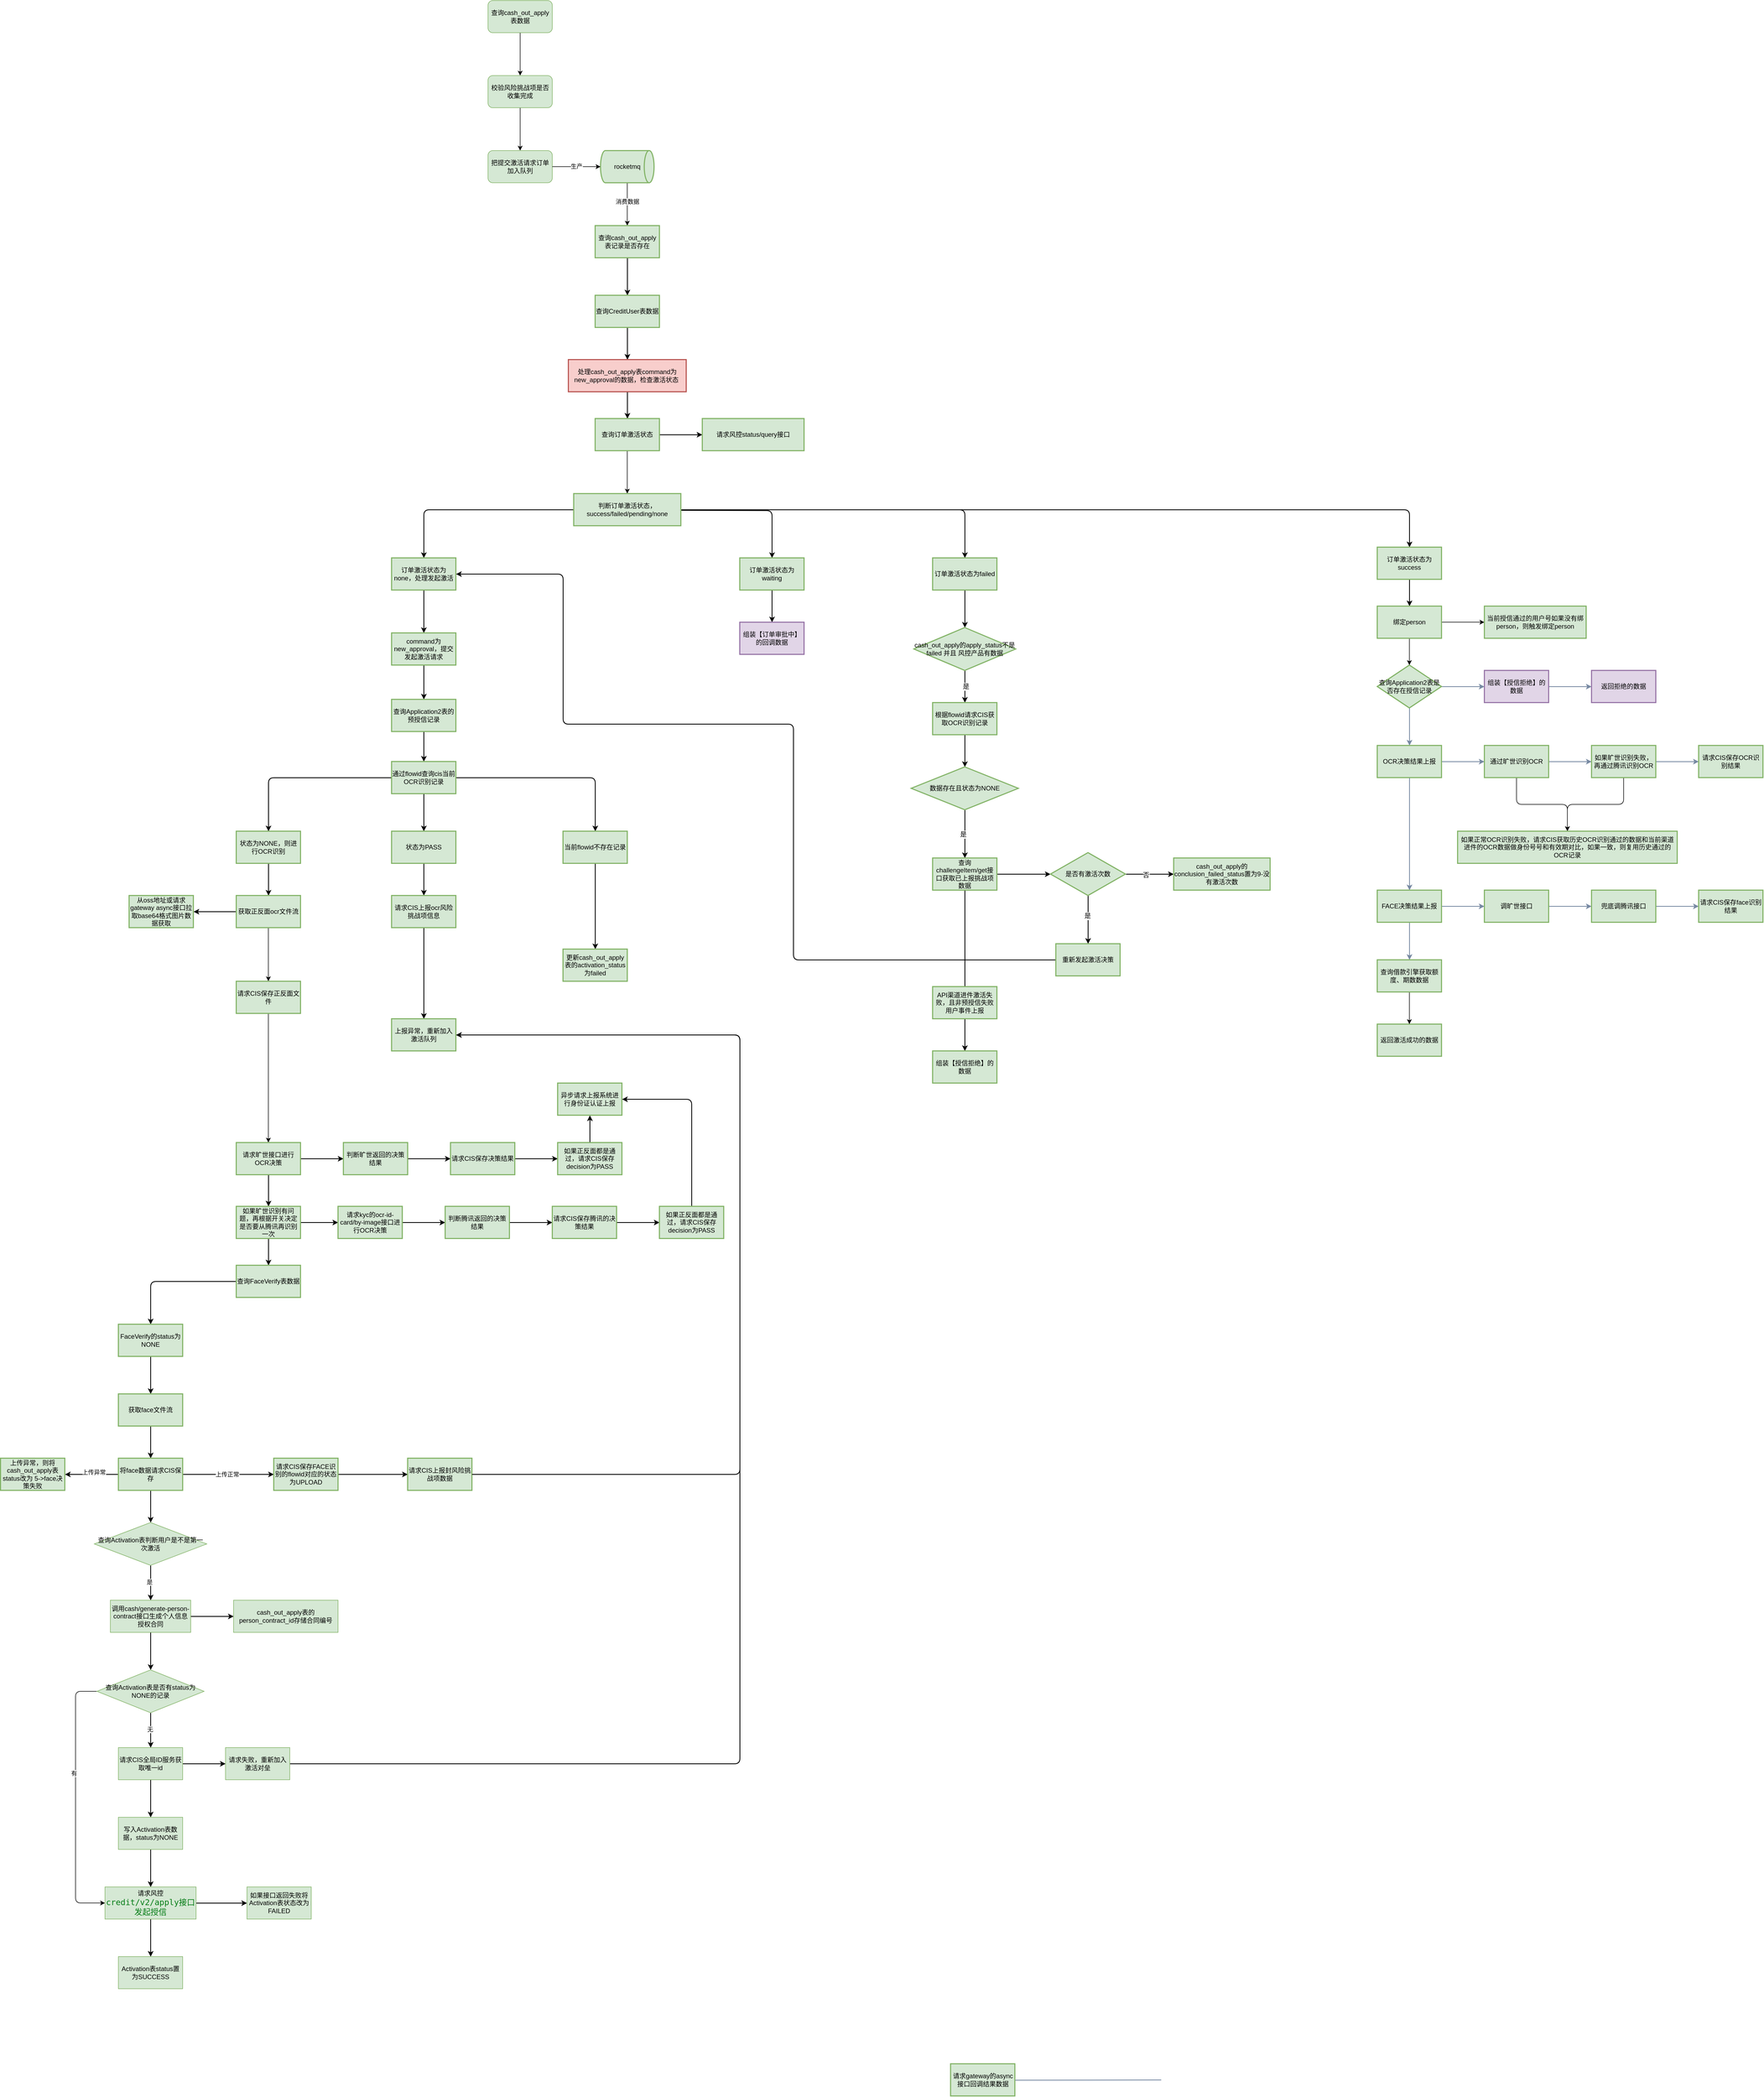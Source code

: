 <mxfile version="25.0.3">
  <diagram id="C5RBs43oDa-KdzZeNtuy" name="Page-1">
    <mxGraphModel dx="2584" dy="1087" grid="1" gridSize="10" guides="1" tooltips="1" connect="1" arrows="1" fold="1" page="1" pageScale="1" pageWidth="827" pageHeight="1169" math="0" shadow="0">
      <root>
        <mxCell id="WIyWlLk6GJQsqaUBKTNV-0" />
        <mxCell id="WIyWlLk6GJQsqaUBKTNV-1" parent="WIyWlLk6GJQsqaUBKTNV-0" />
        <mxCell id="bhEaj6wamlyJ2h7lGsD7-3" value="" style="edgeStyle=orthogonalEdgeStyle;rounded=0;orthogonalLoop=1;jettySize=auto;html=1;" parent="WIyWlLk6GJQsqaUBKTNV-1" source="bhEaj6wamlyJ2h7lGsD7-1" target="bhEaj6wamlyJ2h7lGsD7-2" edge="1">
          <mxGeometry relative="1" as="geometry" />
        </mxCell>
        <mxCell id="bhEaj6wamlyJ2h7lGsD7-1" value="查询cash_out_apply表数据" style="rounded=1;whiteSpace=wrap;html=1;fillColor=#d5e8d4;strokeColor=#82b366;" parent="WIyWlLk6GJQsqaUBKTNV-1" vertex="1">
          <mxGeometry x="220" y="390" width="120" height="60" as="geometry" />
        </mxCell>
        <mxCell id="bhEaj6wamlyJ2h7lGsD7-5" value="" style="edgeStyle=orthogonalEdgeStyle;rounded=0;orthogonalLoop=1;jettySize=auto;html=1;" parent="WIyWlLk6GJQsqaUBKTNV-1" source="bhEaj6wamlyJ2h7lGsD7-2" target="bhEaj6wamlyJ2h7lGsD7-4" edge="1">
          <mxGeometry relative="1" as="geometry" />
        </mxCell>
        <mxCell id="bhEaj6wamlyJ2h7lGsD7-2" value="校验风险挑战项是否收集完成" style="rounded=1;whiteSpace=wrap;html=1;fillColor=#d5e8d4;strokeColor=#82b366;" parent="WIyWlLk6GJQsqaUBKTNV-1" vertex="1">
          <mxGeometry x="220" y="530" width="120" height="60" as="geometry" />
        </mxCell>
        <mxCell id="bhEaj6wamlyJ2h7lGsD7-4" value="把提交激活请求订单加入队列" style="rounded=1;whiteSpace=wrap;fillColor=#d5e8d4;strokeColor=#82b366;" parent="WIyWlLk6GJQsqaUBKTNV-1" vertex="1">
          <mxGeometry x="220" y="670" width="120" height="60" as="geometry" />
        </mxCell>
        <mxCell id="3eJRVGEnP6KMk6OrLx9T-1" value="" style="edgeStyle=orthogonalEdgeStyle;rounded=0;orthogonalLoop=1;jettySize=auto;html=1;" parent="WIyWlLk6GJQsqaUBKTNV-1" source="bhEaj6wamlyJ2h7lGsD7-6" target="3eJRVGEnP6KMk6OrLx9T-0" edge="1">
          <mxGeometry relative="1" as="geometry" />
        </mxCell>
        <mxCell id="3eJRVGEnP6KMk6OrLx9T-2" value="消费数据" style="edgeLabel;html=1;align=center;verticalAlign=middle;resizable=0;points=[];" parent="3eJRVGEnP6KMk6OrLx9T-1" vertex="1" connectable="0">
          <mxGeometry x="-0.125" relative="1" as="geometry">
            <mxPoint as="offset" />
          </mxGeometry>
        </mxCell>
        <mxCell id="bhEaj6wamlyJ2h7lGsD7-6" value="rocketmq" style="strokeWidth=2;html=1;shape=mxgraph.flowchart.direct_data;whiteSpace=wrap;fillColor=#d5e8d4;strokeColor=#82b366;" parent="WIyWlLk6GJQsqaUBKTNV-1" vertex="1">
          <mxGeometry x="430" y="670" width="100" height="60" as="geometry" />
        </mxCell>
        <mxCell id="bhEaj6wamlyJ2h7lGsD7-7" style="edgeStyle=orthogonalEdgeStyle;rounded=0;orthogonalLoop=1;jettySize=auto;html=1;entryX=0;entryY=0.5;entryDx=0;entryDy=0;entryPerimeter=0;" parent="WIyWlLk6GJQsqaUBKTNV-1" source="bhEaj6wamlyJ2h7lGsD7-4" target="bhEaj6wamlyJ2h7lGsD7-6" edge="1">
          <mxGeometry relative="1" as="geometry" />
        </mxCell>
        <mxCell id="bhEaj6wamlyJ2h7lGsD7-8" value="生产" style="edgeLabel;html=1;align=center;verticalAlign=middle;resizable=0;points=[];" parent="bhEaj6wamlyJ2h7lGsD7-7" vertex="1" connectable="0">
          <mxGeometry y="3" relative="1" as="geometry">
            <mxPoint y="2" as="offset" />
          </mxGeometry>
        </mxCell>
        <mxCell id="3eJRVGEnP6KMk6OrLx9T-4" value="" style="edgeStyle=orthogonalEdgeStyle;rounded=1;orthogonalLoop=1;jettySize=auto;html=1;curved=0;strokeWidth=1.5;entryX=0.5;entryY=0;entryDx=0;entryDy=0;" parent="WIyWlLk6GJQsqaUBKTNV-1" source="3eJRVGEnP6KMk6OrLx9T-0" target="3eJRVGEnP6KMk6OrLx9T-7" edge="1">
          <mxGeometry relative="1" as="geometry">
            <mxPoint x="480" y="930" as="targetPoint" />
          </mxGeometry>
        </mxCell>
        <mxCell id="3eJRVGEnP6KMk6OrLx9T-0" value="查询cash_out_apply表记录是否存在" style="whiteSpace=wrap;html=1;fillColor=#d5e8d4;strokeColor=#82b366;strokeWidth=2;" parent="WIyWlLk6GJQsqaUBKTNV-1" vertex="1">
          <mxGeometry x="420" y="810" width="120" height="60" as="geometry" />
        </mxCell>
        <mxCell id="3eJRVGEnP6KMk6OrLx9T-10" value="" style="edgeStyle=orthogonalEdgeStyle;shape=connector;curved=0;rounded=1;orthogonalLoop=1;jettySize=auto;html=1;labelBackgroundColor=default;strokeColor=default;strokeWidth=1.5;align=center;verticalAlign=middle;fontFamily=Helvetica;fontSize=11;fontColor=default;endArrow=classic;" parent="WIyWlLk6GJQsqaUBKTNV-1" source="3eJRVGEnP6KMk6OrLx9T-7" target="3eJRVGEnP6KMk6OrLx9T-9" edge="1">
          <mxGeometry relative="1" as="geometry" />
        </mxCell>
        <mxCell id="3eJRVGEnP6KMk6OrLx9T-7" value="查询CreditUser表数据" style="whiteSpace=wrap;html=1;fillColor=#d5e8d4;strokeColor=#82b366;strokeWidth=2;" parent="WIyWlLk6GJQsqaUBKTNV-1" vertex="1">
          <mxGeometry x="420" y="940" width="120" height="60" as="geometry" />
        </mxCell>
        <mxCell id="3eJRVGEnP6KMk6OrLx9T-12" value="" style="edgeStyle=orthogonalEdgeStyle;shape=connector;curved=0;rounded=1;orthogonalLoop=1;jettySize=auto;html=1;labelBackgroundColor=default;strokeColor=default;strokeWidth=1.5;align=center;verticalAlign=middle;fontFamily=Helvetica;fontSize=11;fontColor=default;endArrow=classic;" parent="WIyWlLk6GJQsqaUBKTNV-1" source="3eJRVGEnP6KMk6OrLx9T-9" target="3eJRVGEnP6KMk6OrLx9T-11" edge="1">
          <mxGeometry relative="1" as="geometry" />
        </mxCell>
        <mxCell id="3eJRVGEnP6KMk6OrLx9T-9" value="处理cash_out_apply表command为new_approval的数据，检查激活状态 " style="whiteSpace=wrap;fillColor=#f8cecc;strokeColor=#b85450;strokeWidth=2;" parent="WIyWlLk6GJQsqaUBKTNV-1" vertex="1">
          <mxGeometry x="370" y="1060" width="220" height="60" as="geometry" />
        </mxCell>
        <mxCell id="3eJRVGEnP6KMk6OrLx9T-14" value="" style="edgeStyle=orthogonalEdgeStyle;shape=connector;curved=0;rounded=1;orthogonalLoop=1;jettySize=auto;html=1;labelBackgroundColor=default;strokeColor=default;strokeWidth=1.5;align=center;verticalAlign=middle;fontFamily=Helvetica;fontSize=11;fontColor=default;endArrow=classic;" parent="WIyWlLk6GJQsqaUBKTNV-1" source="3eJRVGEnP6KMk6OrLx9T-11" target="3eJRVGEnP6KMk6OrLx9T-13" edge="1">
          <mxGeometry relative="1" as="geometry" />
        </mxCell>
        <mxCell id="UDWsFxjrf3_HS-iiei2p-1" style="edgeStyle=orthogonalEdgeStyle;rounded=0;orthogonalLoop=1;jettySize=auto;html=1;entryX=0.5;entryY=0;entryDx=0;entryDy=0;" edge="1" parent="WIyWlLk6GJQsqaUBKTNV-1" source="3eJRVGEnP6KMk6OrLx9T-11" target="3eJRVGEnP6KMk6OrLx9T-19">
          <mxGeometry relative="1" as="geometry">
            <mxPoint x="480" y="1220" as="targetPoint" />
          </mxGeometry>
        </mxCell>
        <mxCell id="3eJRVGEnP6KMk6OrLx9T-11" value="查询订单激活状态" style="whiteSpace=wrap;fillColor=#d5e8d4;strokeColor=#82b366;strokeWidth=2;" parent="WIyWlLk6GJQsqaUBKTNV-1" vertex="1">
          <mxGeometry x="420" y="1170" width="120" height="60" as="geometry" />
        </mxCell>
        <mxCell id="3eJRVGEnP6KMk6OrLx9T-13" value="请求风控status/query接口" style="whiteSpace=wrap;fillColor=#d5e8d4;strokeColor=#82b366;strokeWidth=2;" parent="WIyWlLk6GJQsqaUBKTNV-1" vertex="1">
          <mxGeometry x="620" y="1170" width="190" height="60" as="geometry" />
        </mxCell>
        <mxCell id="3eJRVGEnP6KMk6OrLx9T-38" style="edgeStyle=orthogonalEdgeStyle;shape=connector;curved=0;rounded=1;orthogonalLoop=1;jettySize=auto;html=1;labelBackgroundColor=default;strokeColor=default;strokeWidth=1.5;align=center;verticalAlign=middle;fontFamily=Helvetica;fontSize=11;fontColor=default;endArrow=classic;" parent="WIyWlLk6GJQsqaUBKTNV-1" source="3eJRVGEnP6KMk6OrLx9T-19" target="3eJRVGEnP6KMk6OrLx9T-21" edge="1">
          <mxGeometry relative="1" as="geometry" />
        </mxCell>
        <mxCell id="3eJRVGEnP6KMk6OrLx9T-124" style="edgeStyle=orthogonalEdgeStyle;shape=connector;curved=0;rounded=1;orthogonalLoop=1;jettySize=auto;html=1;labelBackgroundColor=default;strokeColor=default;strokeWidth=1.5;align=center;verticalAlign=middle;fontFamily=Helvetica;fontSize=11;fontColor=default;endArrow=classic;" parent="WIyWlLk6GJQsqaUBKTNV-1" target="3eJRVGEnP6KMk6OrLx9T-123" edge="1">
          <mxGeometry relative="1" as="geometry">
            <mxPoint x="580" y="1341" as="sourcePoint" />
          </mxGeometry>
        </mxCell>
        <mxCell id="3eJRVGEnP6KMk6OrLx9T-128" style="edgeStyle=orthogonalEdgeStyle;shape=connector;curved=0;rounded=1;orthogonalLoop=1;jettySize=auto;html=1;labelBackgroundColor=default;strokeColor=default;strokeWidth=1.5;align=center;verticalAlign=middle;fontFamily=Helvetica;fontSize=11;fontColor=default;endArrow=classic;" parent="WIyWlLk6GJQsqaUBKTNV-1" source="3eJRVGEnP6KMk6OrLx9T-19" target="3eJRVGEnP6KMk6OrLx9T-127" edge="1">
          <mxGeometry relative="1" as="geometry" />
        </mxCell>
        <mxCell id="3eJRVGEnP6KMk6OrLx9T-153" style="edgeStyle=orthogonalEdgeStyle;shape=connector;curved=0;rounded=1;orthogonalLoop=1;jettySize=auto;html=1;entryX=0.5;entryY=0;entryDx=0;entryDy=0;labelBackgroundColor=default;strokeColor=default;strokeWidth=1.5;align=center;verticalAlign=middle;fontFamily=Helvetica;fontSize=11;fontColor=default;endArrow=classic;" parent="WIyWlLk6GJQsqaUBKTNV-1" source="3eJRVGEnP6KMk6OrLx9T-19" target="3eJRVGEnP6KMk6OrLx9T-152" edge="1">
          <mxGeometry relative="1" as="geometry" />
        </mxCell>
        <mxCell id="3eJRVGEnP6KMk6OrLx9T-19" value="判断订单激活状态，success/failed/pending/none" style="whiteSpace=wrap;fillColor=#d5e8d4;strokeColor=#82b366;strokeWidth=2;" parent="WIyWlLk6GJQsqaUBKTNV-1" vertex="1">
          <mxGeometry x="380" y="1310" width="200" height="60" as="geometry" />
        </mxCell>
        <mxCell id="3eJRVGEnP6KMk6OrLx9T-25" style="edgeStyle=orthogonalEdgeStyle;shape=connector;curved=0;rounded=1;orthogonalLoop=1;jettySize=auto;html=1;labelBackgroundColor=default;strokeColor=default;strokeWidth=1.5;align=center;verticalAlign=middle;fontFamily=Helvetica;fontSize=11;fontColor=default;endArrow=classic;" parent="WIyWlLk6GJQsqaUBKTNV-1" source="3eJRVGEnP6KMk6OrLx9T-21" target="3eJRVGEnP6KMk6OrLx9T-24" edge="1">
          <mxGeometry relative="1" as="geometry" />
        </mxCell>
        <mxCell id="3eJRVGEnP6KMk6OrLx9T-21" value="订单激活状态为none，处理发起激活" style="whiteSpace=wrap;fillColor=#d5e8d4;strokeColor=#82b366;strokeWidth=2;" parent="WIyWlLk6GJQsqaUBKTNV-1" vertex="1">
          <mxGeometry x="40" y="1430" width="120" height="60" as="geometry" />
        </mxCell>
        <mxCell id="3eJRVGEnP6KMk6OrLx9T-27" value="" style="edgeStyle=orthogonalEdgeStyle;shape=connector;curved=0;rounded=1;orthogonalLoop=1;jettySize=auto;html=1;labelBackgroundColor=default;strokeColor=default;strokeWidth=1.5;align=center;verticalAlign=middle;fontFamily=Helvetica;fontSize=11;fontColor=default;endArrow=classic;" parent="WIyWlLk6GJQsqaUBKTNV-1" source="3eJRVGEnP6KMk6OrLx9T-24" target="3eJRVGEnP6KMk6OrLx9T-26" edge="1">
          <mxGeometry relative="1" as="geometry" />
        </mxCell>
        <mxCell id="3eJRVGEnP6KMk6OrLx9T-24" value="command为new_approval，提交发起激活请求" style="whiteSpace=wrap;fillColor=#d5e8d4;strokeColor=#82b366;strokeWidth=2;" parent="WIyWlLk6GJQsqaUBKTNV-1" vertex="1">
          <mxGeometry x="40" y="1570" width="120" height="60" as="geometry" />
        </mxCell>
        <mxCell id="3eJRVGEnP6KMk6OrLx9T-29" value="" style="edgeStyle=orthogonalEdgeStyle;shape=connector;curved=0;rounded=1;orthogonalLoop=1;jettySize=auto;html=1;labelBackgroundColor=default;strokeColor=default;strokeWidth=1.5;align=center;verticalAlign=middle;fontFamily=Helvetica;fontSize=11;fontColor=default;endArrow=classic;" parent="WIyWlLk6GJQsqaUBKTNV-1" source="3eJRVGEnP6KMk6OrLx9T-26" target="3eJRVGEnP6KMk6OrLx9T-28" edge="1">
          <mxGeometry relative="1" as="geometry" />
        </mxCell>
        <mxCell id="3eJRVGEnP6KMk6OrLx9T-26" value="查询Application2表的预授信记录" style="whiteSpace=wrap;fillColor=#d5e8d4;strokeColor=#82b366;strokeWidth=2;" parent="WIyWlLk6GJQsqaUBKTNV-1" vertex="1">
          <mxGeometry x="40" y="1694" width="120" height="60" as="geometry" />
        </mxCell>
        <mxCell id="3eJRVGEnP6KMk6OrLx9T-31" value="" style="edgeStyle=orthogonalEdgeStyle;shape=connector;curved=0;rounded=1;orthogonalLoop=1;jettySize=auto;html=1;labelBackgroundColor=default;strokeColor=default;strokeWidth=1.5;align=center;verticalAlign=middle;fontFamily=Helvetica;fontSize=11;fontColor=default;endArrow=classic;" parent="WIyWlLk6GJQsqaUBKTNV-1" source="3eJRVGEnP6KMk6OrLx9T-28" target="3eJRVGEnP6KMk6OrLx9T-30" edge="1">
          <mxGeometry relative="1" as="geometry" />
        </mxCell>
        <mxCell id="3eJRVGEnP6KMk6OrLx9T-69" style="edgeStyle=orthogonalEdgeStyle;shape=connector;curved=0;rounded=1;orthogonalLoop=1;jettySize=auto;html=1;entryX=0.5;entryY=0;entryDx=0;entryDy=0;labelBackgroundColor=default;strokeColor=default;strokeWidth=1.5;align=center;verticalAlign=middle;fontFamily=Helvetica;fontSize=11;fontColor=default;endArrow=classic;" parent="WIyWlLk6GJQsqaUBKTNV-1" source="3eJRVGEnP6KMk6OrLx9T-28" target="3eJRVGEnP6KMk6OrLx9T-68" edge="1">
          <mxGeometry relative="1" as="geometry" />
        </mxCell>
        <mxCell id="3eJRVGEnP6KMk6OrLx9T-77" style="edgeStyle=orthogonalEdgeStyle;shape=connector;curved=0;rounded=1;orthogonalLoop=1;jettySize=auto;html=1;entryX=0.5;entryY=0;entryDx=0;entryDy=0;labelBackgroundColor=default;strokeColor=default;strokeWidth=1.5;align=center;verticalAlign=middle;fontFamily=Helvetica;fontSize=11;fontColor=default;endArrow=classic;" parent="WIyWlLk6GJQsqaUBKTNV-1" source="3eJRVGEnP6KMk6OrLx9T-28" target="3eJRVGEnP6KMk6OrLx9T-76" edge="1">
          <mxGeometry relative="1" as="geometry" />
        </mxCell>
        <mxCell id="3eJRVGEnP6KMk6OrLx9T-28" value="通过flowid查询cis当前OCR识别记录" style="whiteSpace=wrap;fillColor=#d5e8d4;strokeColor=#82b366;strokeWidth=2;" parent="WIyWlLk6GJQsqaUBKTNV-1" vertex="1">
          <mxGeometry x="40" y="1810" width="120" height="60" as="geometry" />
        </mxCell>
        <mxCell id="3eJRVGEnP6KMk6OrLx9T-33" value="" style="edgeStyle=orthogonalEdgeStyle;shape=connector;curved=0;rounded=1;orthogonalLoop=1;jettySize=auto;html=1;labelBackgroundColor=default;strokeColor=default;strokeWidth=1.5;align=center;verticalAlign=middle;fontFamily=Helvetica;fontSize=11;fontColor=default;endArrow=classic;" parent="WIyWlLk6GJQsqaUBKTNV-1" source="3eJRVGEnP6KMk6OrLx9T-30" target="3eJRVGEnP6KMk6OrLx9T-32" edge="1">
          <mxGeometry relative="1" as="geometry" />
        </mxCell>
        <mxCell id="3eJRVGEnP6KMk6OrLx9T-30" value="状态为NONE，则进行OCR识别" style="whiteSpace=wrap;fillColor=#d5e8d4;strokeColor=#82b366;strokeWidth=2;" parent="WIyWlLk6GJQsqaUBKTNV-1" vertex="1">
          <mxGeometry x="-250" y="1940" width="120" height="60" as="geometry" />
        </mxCell>
        <mxCell id="3eJRVGEnP6KMk6OrLx9T-35" value="" style="edgeStyle=orthogonalEdgeStyle;shape=connector;curved=0;rounded=1;orthogonalLoop=1;jettySize=auto;html=1;labelBackgroundColor=default;strokeColor=default;strokeWidth=1.5;align=center;verticalAlign=middle;fontFamily=Helvetica;fontSize=11;fontColor=default;endArrow=classic;" parent="WIyWlLk6GJQsqaUBKTNV-1" source="3eJRVGEnP6KMk6OrLx9T-32" target="3eJRVGEnP6KMk6OrLx9T-34" edge="1">
          <mxGeometry relative="1" as="geometry" />
        </mxCell>
        <mxCell id="UDWsFxjrf3_HS-iiei2p-15" style="edgeStyle=orthogonalEdgeStyle;shape=connector;curved=0;rounded=1;orthogonalLoop=1;jettySize=auto;html=1;strokeColor=default;align=center;verticalAlign=middle;fontFamily=Helvetica;fontSize=11;fontColor=default;labelBackgroundColor=default;endArrow=classic;" edge="1" parent="WIyWlLk6GJQsqaUBKTNV-1" source="3eJRVGEnP6KMk6OrLx9T-32" target="3eJRVGEnP6KMk6OrLx9T-39">
          <mxGeometry relative="1" as="geometry" />
        </mxCell>
        <mxCell id="3eJRVGEnP6KMk6OrLx9T-32" value="获取正反面ocr文件流" style="whiteSpace=wrap;fillColor=#d5e8d4;strokeColor=#82b366;strokeWidth=2;" parent="WIyWlLk6GJQsqaUBKTNV-1" vertex="1">
          <mxGeometry x="-250" y="2060" width="120" height="60" as="geometry" />
        </mxCell>
        <mxCell id="3eJRVGEnP6KMk6OrLx9T-34" value="从oss地址或请求gateway async接口拉取base64格式图片数据获取" style="whiteSpace=wrap;fillColor=#d5e8d4;strokeColor=#82b366;strokeWidth=2;" parent="WIyWlLk6GJQsqaUBKTNV-1" vertex="1">
          <mxGeometry x="-450" y="2060" width="120" height="60" as="geometry" />
        </mxCell>
        <mxCell id="UDWsFxjrf3_HS-iiei2p-16" style="edgeStyle=orthogonalEdgeStyle;shape=connector;curved=0;rounded=1;orthogonalLoop=1;jettySize=auto;html=1;entryX=0.5;entryY=0;entryDx=0;entryDy=0;strokeColor=default;align=center;verticalAlign=middle;fontFamily=Helvetica;fontSize=11;fontColor=default;labelBackgroundColor=default;endArrow=classic;" edge="1" parent="WIyWlLk6GJQsqaUBKTNV-1" source="3eJRVGEnP6KMk6OrLx9T-39" target="3eJRVGEnP6KMk6OrLx9T-43">
          <mxGeometry relative="1" as="geometry" />
        </mxCell>
        <mxCell id="3eJRVGEnP6KMk6OrLx9T-39" value="请求CIS保存正反面文件" style="whiteSpace=wrap;fillColor=#d5e8d4;strokeColor=#82b366;strokeWidth=2;" parent="WIyWlLk6GJQsqaUBKTNV-1" vertex="1">
          <mxGeometry x="-250" y="2220" width="120" height="60" as="geometry" />
        </mxCell>
        <mxCell id="3eJRVGEnP6KMk6OrLx9T-46" value="" style="edgeStyle=orthogonalEdgeStyle;shape=connector;curved=0;rounded=1;orthogonalLoop=1;jettySize=auto;html=1;labelBackgroundColor=default;strokeColor=default;strokeWidth=1.5;align=center;verticalAlign=middle;fontFamily=Helvetica;fontSize=11;fontColor=default;endArrow=classic;" parent="WIyWlLk6GJQsqaUBKTNV-1" source="3eJRVGEnP6KMk6OrLx9T-43" target="3eJRVGEnP6KMk6OrLx9T-45" edge="1">
          <mxGeometry relative="1" as="geometry" />
        </mxCell>
        <mxCell id="3eJRVGEnP6KMk6OrLx9T-50" value="" style="edgeStyle=orthogonalEdgeStyle;shape=connector;curved=0;rounded=1;orthogonalLoop=1;jettySize=auto;html=1;labelBackgroundColor=default;strokeColor=default;strokeWidth=1.5;align=center;verticalAlign=middle;fontFamily=Helvetica;fontSize=11;fontColor=default;endArrow=classic;" parent="WIyWlLk6GJQsqaUBKTNV-1" source="3eJRVGEnP6KMk6OrLx9T-43" target="3eJRVGEnP6KMk6OrLx9T-49" edge="1">
          <mxGeometry relative="1" as="geometry" />
        </mxCell>
        <mxCell id="3eJRVGEnP6KMk6OrLx9T-43" value="请求旷世接口进行OCR决策" style="whiteSpace=wrap;fillColor=#d5e8d4;strokeColor=#82b366;strokeWidth=2;" parent="WIyWlLk6GJQsqaUBKTNV-1" vertex="1">
          <mxGeometry x="-250" y="2521" width="120" height="60" as="geometry" />
        </mxCell>
        <mxCell id="3eJRVGEnP6KMk6OrLx9T-48" value="" style="edgeStyle=orthogonalEdgeStyle;shape=connector;curved=0;rounded=1;orthogonalLoop=1;jettySize=auto;html=1;labelBackgroundColor=default;strokeColor=default;strokeWidth=1.5;align=center;verticalAlign=middle;fontFamily=Helvetica;fontSize=11;fontColor=default;endArrow=classic;" parent="WIyWlLk6GJQsqaUBKTNV-1" source="3eJRVGEnP6KMk6OrLx9T-45" target="3eJRVGEnP6KMk6OrLx9T-47" edge="1">
          <mxGeometry relative="1" as="geometry" />
        </mxCell>
        <mxCell id="3eJRVGEnP6KMk6OrLx9T-45" value="判断旷世返回的决策结果" style="whiteSpace=wrap;fillColor=#d5e8d4;strokeColor=#82b366;strokeWidth=2;" parent="WIyWlLk6GJQsqaUBKTNV-1" vertex="1">
          <mxGeometry x="-50" y="2521" width="120" height="60" as="geometry" />
        </mxCell>
        <mxCell id="3eJRVGEnP6KMk6OrLx9T-54" value="" style="edgeStyle=orthogonalEdgeStyle;shape=connector;curved=0;rounded=1;orthogonalLoop=1;jettySize=auto;html=1;labelBackgroundColor=default;strokeColor=default;strokeWidth=1.5;align=center;verticalAlign=middle;fontFamily=Helvetica;fontSize=11;fontColor=default;endArrow=classic;" parent="WIyWlLk6GJQsqaUBKTNV-1" source="3eJRVGEnP6KMk6OrLx9T-47" target="3eJRVGEnP6KMk6OrLx9T-53" edge="1">
          <mxGeometry relative="1" as="geometry" />
        </mxCell>
        <mxCell id="3eJRVGEnP6KMk6OrLx9T-47" value="请求CIS保存决策结果" style="whiteSpace=wrap;fillColor=#d5e8d4;strokeColor=#82b366;strokeWidth=2;" parent="WIyWlLk6GJQsqaUBKTNV-1" vertex="1">
          <mxGeometry x="150" y="2521" width="120" height="60" as="geometry" />
        </mxCell>
        <mxCell id="3eJRVGEnP6KMk6OrLx9T-52" value="" style="edgeStyle=orthogonalEdgeStyle;shape=connector;curved=0;rounded=1;orthogonalLoop=1;jettySize=auto;html=1;labelBackgroundColor=default;strokeColor=default;strokeWidth=1.5;align=center;verticalAlign=middle;fontFamily=Helvetica;fontSize=11;fontColor=default;endArrow=classic;" parent="WIyWlLk6GJQsqaUBKTNV-1" source="3eJRVGEnP6KMk6OrLx9T-49" target="3eJRVGEnP6KMk6OrLx9T-51" edge="1">
          <mxGeometry relative="1" as="geometry" />
        </mxCell>
        <mxCell id="3eJRVGEnP6KMk6OrLx9T-64" style="edgeStyle=orthogonalEdgeStyle;shape=connector;curved=0;rounded=1;orthogonalLoop=1;jettySize=auto;html=1;entryX=0;entryY=0.5;entryDx=0;entryDy=0;labelBackgroundColor=default;strokeColor=default;strokeWidth=1.5;align=center;verticalAlign=middle;fontFamily=Helvetica;fontSize=11;fontColor=default;endArrow=classic;" parent="WIyWlLk6GJQsqaUBKTNV-1" source="3eJRVGEnP6KMk6OrLx9T-49" target="3eJRVGEnP6KMk6OrLx9T-58" edge="1">
          <mxGeometry relative="1" as="geometry" />
        </mxCell>
        <mxCell id="3eJRVGEnP6KMk6OrLx9T-49" value="如果旷世识别有问题，再根据开关决定是否要从腾讯再识别一次" style="whiteSpace=wrap;fillColor=#d5e8d4;strokeColor=#82b366;strokeWidth=2;" parent="WIyWlLk6GJQsqaUBKTNV-1" vertex="1">
          <mxGeometry x="-250" y="2640" width="120" height="60" as="geometry" />
        </mxCell>
        <mxCell id="3eJRVGEnP6KMk6OrLx9T-81" value="" style="edgeStyle=orthogonalEdgeStyle;shape=connector;curved=0;rounded=1;orthogonalLoop=1;jettySize=auto;html=1;labelBackgroundColor=default;strokeColor=default;strokeWidth=1.5;align=center;verticalAlign=middle;fontFamily=Helvetica;fontSize=11;fontColor=default;endArrow=classic;" parent="WIyWlLk6GJQsqaUBKTNV-1" source="3eJRVGEnP6KMk6OrLx9T-51" target="3eJRVGEnP6KMk6OrLx9T-80" edge="1">
          <mxGeometry relative="1" as="geometry" />
        </mxCell>
        <mxCell id="3eJRVGEnP6KMk6OrLx9T-51" value="查询FaceVerify表数据" style="whiteSpace=wrap;fillColor=#d5e8d4;strokeColor=#82b366;strokeWidth=2;" parent="WIyWlLk6GJQsqaUBKTNV-1" vertex="1">
          <mxGeometry x="-250" y="2750" width="120" height="60" as="geometry" />
        </mxCell>
        <mxCell id="3eJRVGEnP6KMk6OrLx9T-56" value="" style="edgeStyle=orthogonalEdgeStyle;shape=connector;curved=0;rounded=1;orthogonalLoop=1;jettySize=auto;html=1;labelBackgroundColor=default;strokeColor=default;strokeWidth=1.5;align=center;verticalAlign=middle;fontFamily=Helvetica;fontSize=11;fontColor=default;endArrow=classic;" parent="WIyWlLk6GJQsqaUBKTNV-1" source="3eJRVGEnP6KMk6OrLx9T-53" target="3eJRVGEnP6KMk6OrLx9T-55" edge="1">
          <mxGeometry relative="1" as="geometry" />
        </mxCell>
        <mxCell id="3eJRVGEnP6KMk6OrLx9T-53" value="如果正反面都是通过，请求CIS保存decision为PASS" style="whiteSpace=wrap;fillColor=#d5e8d4;strokeColor=#82b366;strokeWidth=2;" parent="WIyWlLk6GJQsqaUBKTNV-1" vertex="1">
          <mxGeometry x="350" y="2521" width="120" height="60" as="geometry" />
        </mxCell>
        <mxCell id="3eJRVGEnP6KMk6OrLx9T-55" value="异步请求上报系统进行身份证认证上报" style="whiteSpace=wrap;fillColor=#d5e8d4;strokeColor=#82b366;strokeWidth=2;" parent="WIyWlLk6GJQsqaUBKTNV-1" vertex="1">
          <mxGeometry x="350" y="2410" width="120" height="60" as="geometry" />
        </mxCell>
        <mxCell id="3eJRVGEnP6KMk6OrLx9T-57" value="" style="edgeStyle=orthogonalEdgeStyle;shape=connector;curved=0;rounded=1;orthogonalLoop=1;jettySize=auto;html=1;labelBackgroundColor=default;strokeColor=default;strokeWidth=1.5;align=center;verticalAlign=middle;fontFamily=Helvetica;fontSize=11;fontColor=default;endArrow=classic;" parent="WIyWlLk6GJQsqaUBKTNV-1" source="3eJRVGEnP6KMk6OrLx9T-58" target="3eJRVGEnP6KMk6OrLx9T-60" edge="1">
          <mxGeometry relative="1" as="geometry" />
        </mxCell>
        <mxCell id="3eJRVGEnP6KMk6OrLx9T-58" value="请求kyc的ocr-id-card/by-image接口进行OCR决策" style="whiteSpace=wrap;fillColor=#d5e8d4;strokeColor=#82b366;strokeWidth=2;" parent="WIyWlLk6GJQsqaUBKTNV-1" vertex="1">
          <mxGeometry x="-60" y="2640" width="120" height="60" as="geometry" />
        </mxCell>
        <mxCell id="3eJRVGEnP6KMk6OrLx9T-59" value="" style="edgeStyle=orthogonalEdgeStyle;shape=connector;curved=0;rounded=1;orthogonalLoop=1;jettySize=auto;html=1;labelBackgroundColor=default;strokeColor=default;strokeWidth=1.5;align=center;verticalAlign=middle;fontFamily=Helvetica;fontSize=11;fontColor=default;endArrow=classic;" parent="WIyWlLk6GJQsqaUBKTNV-1" source="3eJRVGEnP6KMk6OrLx9T-60" target="3eJRVGEnP6KMk6OrLx9T-62" edge="1">
          <mxGeometry relative="1" as="geometry" />
        </mxCell>
        <mxCell id="3eJRVGEnP6KMk6OrLx9T-60" value="判断腾讯返回的决策结果" style="whiteSpace=wrap;fillColor=#d5e8d4;strokeColor=#82b366;strokeWidth=2;" parent="WIyWlLk6GJQsqaUBKTNV-1" vertex="1">
          <mxGeometry x="140" y="2640" width="120" height="60" as="geometry" />
        </mxCell>
        <mxCell id="3eJRVGEnP6KMk6OrLx9T-61" value="" style="edgeStyle=orthogonalEdgeStyle;shape=connector;curved=0;rounded=1;orthogonalLoop=1;jettySize=auto;html=1;labelBackgroundColor=default;strokeColor=default;strokeWidth=1.5;align=center;verticalAlign=middle;fontFamily=Helvetica;fontSize=11;fontColor=default;endArrow=classic;" parent="WIyWlLk6GJQsqaUBKTNV-1" source="3eJRVGEnP6KMk6OrLx9T-62" target="3eJRVGEnP6KMk6OrLx9T-63" edge="1">
          <mxGeometry relative="1" as="geometry" />
        </mxCell>
        <mxCell id="3eJRVGEnP6KMk6OrLx9T-62" value="请求CIS保存腾讯的决策结果" style="whiteSpace=wrap;fillColor=#d5e8d4;strokeColor=#82b366;strokeWidth=2;" parent="WIyWlLk6GJQsqaUBKTNV-1" vertex="1">
          <mxGeometry x="340" y="2640" width="120" height="60" as="geometry" />
        </mxCell>
        <mxCell id="3eJRVGEnP6KMk6OrLx9T-65" style="edgeStyle=orthogonalEdgeStyle;shape=connector;curved=0;rounded=1;orthogonalLoop=1;jettySize=auto;html=1;entryX=1;entryY=0.5;entryDx=0;entryDy=0;labelBackgroundColor=default;strokeColor=default;strokeWidth=1.5;align=center;verticalAlign=middle;fontFamily=Helvetica;fontSize=11;fontColor=default;endArrow=classic;" parent="WIyWlLk6GJQsqaUBKTNV-1" source="3eJRVGEnP6KMk6OrLx9T-63" target="3eJRVGEnP6KMk6OrLx9T-55" edge="1">
          <mxGeometry relative="1" as="geometry">
            <Array as="points">
              <mxPoint x="600" y="2440" />
            </Array>
          </mxGeometry>
        </mxCell>
        <mxCell id="3eJRVGEnP6KMk6OrLx9T-63" value="如果正反面都是通过，请求CIS保存decision为PASS" style="whiteSpace=wrap;fillColor=#d5e8d4;strokeColor=#82b366;strokeWidth=2;" parent="WIyWlLk6GJQsqaUBKTNV-1" vertex="1">
          <mxGeometry x="540" y="2640" width="120" height="60" as="geometry" />
        </mxCell>
        <mxCell id="3eJRVGEnP6KMk6OrLx9T-71" value="" style="edgeStyle=orthogonalEdgeStyle;shape=connector;curved=0;rounded=1;orthogonalLoop=1;jettySize=auto;html=1;labelBackgroundColor=default;strokeColor=default;strokeWidth=1.5;align=center;verticalAlign=middle;fontFamily=Helvetica;fontSize=11;fontColor=default;endArrow=classic;" parent="WIyWlLk6GJQsqaUBKTNV-1" source="3eJRVGEnP6KMk6OrLx9T-68" target="3eJRVGEnP6KMk6OrLx9T-70" edge="1">
          <mxGeometry relative="1" as="geometry" />
        </mxCell>
        <mxCell id="3eJRVGEnP6KMk6OrLx9T-68" value="状态为PASS" style="whiteSpace=wrap;fillColor=#d5e8d4;strokeColor=#82b366;strokeWidth=2;" parent="WIyWlLk6GJQsqaUBKTNV-1" vertex="1">
          <mxGeometry x="40" y="1940" width="120" height="60" as="geometry" />
        </mxCell>
        <mxCell id="3eJRVGEnP6KMk6OrLx9T-75" value="" style="edgeStyle=orthogonalEdgeStyle;shape=connector;curved=0;rounded=1;orthogonalLoop=1;jettySize=auto;html=1;labelBackgroundColor=default;strokeColor=default;strokeWidth=1.5;align=center;verticalAlign=middle;fontFamily=Helvetica;fontSize=11;fontColor=default;endArrow=classic;" parent="WIyWlLk6GJQsqaUBKTNV-1" source="3eJRVGEnP6KMk6OrLx9T-70" target="3eJRVGEnP6KMk6OrLx9T-74" edge="1">
          <mxGeometry relative="1" as="geometry" />
        </mxCell>
        <mxCell id="3eJRVGEnP6KMk6OrLx9T-70" value="请求CIS上报ocr风险挑战项信息" style="whiteSpace=wrap;fillColor=#d5e8d4;strokeColor=#82b366;strokeWidth=2;" parent="WIyWlLk6GJQsqaUBKTNV-1" vertex="1">
          <mxGeometry x="40" y="2060" width="120" height="60" as="geometry" />
        </mxCell>
        <mxCell id="3eJRVGEnP6KMk6OrLx9T-74" value="上报异常，重新加入激活队列" style="whiteSpace=wrap;fillColor=#d5e8d4;strokeColor=#82b366;strokeWidth=2;" parent="WIyWlLk6GJQsqaUBKTNV-1" vertex="1">
          <mxGeometry x="40" y="2290" width="120" height="60" as="geometry" />
        </mxCell>
        <mxCell id="3eJRVGEnP6KMk6OrLx9T-79" value="" style="edgeStyle=orthogonalEdgeStyle;shape=connector;curved=0;rounded=1;orthogonalLoop=1;jettySize=auto;html=1;labelBackgroundColor=default;strokeColor=default;strokeWidth=1.5;align=center;verticalAlign=middle;fontFamily=Helvetica;fontSize=11;fontColor=default;endArrow=classic;" parent="WIyWlLk6GJQsqaUBKTNV-1" source="3eJRVGEnP6KMk6OrLx9T-76" target="3eJRVGEnP6KMk6OrLx9T-78" edge="1">
          <mxGeometry relative="1" as="geometry" />
        </mxCell>
        <mxCell id="3eJRVGEnP6KMk6OrLx9T-76" value="当前flowid不存在记录" style="whiteSpace=wrap;fillColor=#d5e8d4;strokeColor=#82b366;strokeWidth=2;" parent="WIyWlLk6GJQsqaUBKTNV-1" vertex="1">
          <mxGeometry x="360" y="1940" width="120" height="60" as="geometry" />
        </mxCell>
        <mxCell id="3eJRVGEnP6KMk6OrLx9T-78" value="更新cash_out_apply表的activation_status为failed" style="whiteSpace=wrap;fillColor=#d5e8d4;strokeColor=#82b366;strokeWidth=2;" parent="WIyWlLk6GJQsqaUBKTNV-1" vertex="1">
          <mxGeometry x="360" y="2160" width="120" height="60" as="geometry" />
        </mxCell>
        <mxCell id="3eJRVGEnP6KMk6OrLx9T-83" value="" style="edgeStyle=orthogonalEdgeStyle;shape=connector;curved=0;rounded=1;orthogonalLoop=1;jettySize=auto;html=1;labelBackgroundColor=default;strokeColor=default;strokeWidth=1.5;align=center;verticalAlign=middle;fontFamily=Helvetica;fontSize=11;fontColor=default;endArrow=classic;" parent="WIyWlLk6GJQsqaUBKTNV-1" source="3eJRVGEnP6KMk6OrLx9T-80" target="3eJRVGEnP6KMk6OrLx9T-82" edge="1">
          <mxGeometry relative="1" as="geometry" />
        </mxCell>
        <mxCell id="3eJRVGEnP6KMk6OrLx9T-80" value="FaceVerify的status为NONE" style="whiteSpace=wrap;fillColor=#d5e8d4;strokeColor=#82b366;strokeWidth=2;" parent="WIyWlLk6GJQsqaUBKTNV-1" vertex="1">
          <mxGeometry x="-470" y="2860" width="120" height="60" as="geometry" />
        </mxCell>
        <mxCell id="3eJRVGEnP6KMk6OrLx9T-85" value="" style="edgeStyle=orthogonalEdgeStyle;shape=connector;curved=0;rounded=1;orthogonalLoop=1;jettySize=auto;html=1;labelBackgroundColor=default;strokeColor=default;strokeWidth=1.5;align=center;verticalAlign=middle;fontFamily=Helvetica;fontSize=11;fontColor=default;endArrow=classic;" parent="WIyWlLk6GJQsqaUBKTNV-1" source="3eJRVGEnP6KMk6OrLx9T-82" target="3eJRVGEnP6KMk6OrLx9T-84" edge="1">
          <mxGeometry relative="1" as="geometry" />
        </mxCell>
        <mxCell id="3eJRVGEnP6KMk6OrLx9T-82" value="获取face文件流" style="whiteSpace=wrap;fillColor=#d5e8d4;strokeColor=#82b366;strokeWidth=2;" parent="WIyWlLk6GJQsqaUBKTNV-1" vertex="1">
          <mxGeometry x="-470" y="2990" width="120" height="60" as="geometry" />
        </mxCell>
        <mxCell id="3eJRVGEnP6KMk6OrLx9T-87" value="" style="edgeStyle=orthogonalEdgeStyle;shape=connector;curved=0;rounded=1;orthogonalLoop=1;jettySize=auto;html=1;labelBackgroundColor=default;strokeColor=default;strokeWidth=1.5;align=center;verticalAlign=middle;fontFamily=Helvetica;fontSize=11;fontColor=default;endArrow=classic;" parent="WIyWlLk6GJQsqaUBKTNV-1" source="3eJRVGEnP6KMk6OrLx9T-84" target="3eJRVGEnP6KMk6OrLx9T-86" edge="1">
          <mxGeometry relative="1" as="geometry" />
        </mxCell>
        <mxCell id="3eJRVGEnP6KMk6OrLx9T-96" value="上传正常" style="edgeLabel;html=1;align=center;verticalAlign=middle;resizable=0;points=[];fontSize=11;fontFamily=Helvetica;fontColor=default;" parent="3eJRVGEnP6KMk6OrLx9T-87" vertex="1" connectable="0">
          <mxGeometry x="-0.025" y="5" relative="1" as="geometry">
            <mxPoint y="5" as="offset" />
          </mxGeometry>
        </mxCell>
        <mxCell id="3eJRVGEnP6KMk6OrLx9T-94" value="" style="edgeStyle=orthogonalEdgeStyle;shape=connector;curved=0;rounded=1;orthogonalLoop=1;jettySize=auto;html=1;labelBackgroundColor=default;strokeColor=default;strokeWidth=1.5;align=center;verticalAlign=middle;fontFamily=Helvetica;fontSize=11;fontColor=default;endArrow=classic;" parent="WIyWlLk6GJQsqaUBKTNV-1" source="3eJRVGEnP6KMk6OrLx9T-84" target="3eJRVGEnP6KMk6OrLx9T-93" edge="1">
          <mxGeometry relative="1" as="geometry" />
        </mxCell>
        <mxCell id="3eJRVGEnP6KMk6OrLx9T-95" value="上传异常" style="edgeLabel;html=1;align=center;verticalAlign=middle;resizable=0;points=[];fontSize=11;fontFamily=Helvetica;fontColor=default;" parent="3eJRVGEnP6KMk6OrLx9T-94" vertex="1" connectable="0">
          <mxGeometry x="-0.08" y="-4" relative="1" as="geometry">
            <mxPoint as="offset" />
          </mxGeometry>
        </mxCell>
        <mxCell id="3eJRVGEnP6KMk6OrLx9T-98" value="" style="edgeStyle=orthogonalEdgeStyle;shape=connector;curved=0;rounded=1;orthogonalLoop=1;jettySize=auto;html=1;labelBackgroundColor=default;strokeColor=default;strokeWidth=1.5;align=center;verticalAlign=middle;fontFamily=Helvetica;fontSize=11;fontColor=default;endArrow=classic;entryX=0.5;entryY=0;entryDx=0;entryDy=0;" parent="WIyWlLk6GJQsqaUBKTNV-1" source="3eJRVGEnP6KMk6OrLx9T-84" target="3eJRVGEnP6KMk6OrLx9T-99" edge="1">
          <mxGeometry relative="1" as="geometry">
            <mxPoint x="-410" y="3240" as="targetPoint" />
          </mxGeometry>
        </mxCell>
        <mxCell id="3eJRVGEnP6KMk6OrLx9T-84" value="将face数据请求CIS保存" style="whiteSpace=wrap;fillColor=#d5e8d4;strokeColor=#82b366;strokeWidth=2;" parent="WIyWlLk6GJQsqaUBKTNV-1" vertex="1">
          <mxGeometry x="-470" y="3110" width="120" height="60" as="geometry" />
        </mxCell>
        <mxCell id="3eJRVGEnP6KMk6OrLx9T-89" value="" style="edgeStyle=orthogonalEdgeStyle;shape=connector;curved=0;rounded=1;orthogonalLoop=1;jettySize=auto;html=1;labelBackgroundColor=default;strokeColor=default;strokeWidth=1.5;align=center;verticalAlign=middle;fontFamily=Helvetica;fontSize=11;fontColor=default;endArrow=classic;" parent="WIyWlLk6GJQsqaUBKTNV-1" source="3eJRVGEnP6KMk6OrLx9T-86" target="3eJRVGEnP6KMk6OrLx9T-88" edge="1">
          <mxGeometry relative="1" as="geometry" />
        </mxCell>
        <mxCell id="3eJRVGEnP6KMk6OrLx9T-86" value="请求CIS保存FACE识别的flowid对应的状态为UPLOAD" style="whiteSpace=wrap;fillColor=#d5e8d4;strokeColor=#82b366;strokeWidth=2;" parent="WIyWlLk6GJQsqaUBKTNV-1" vertex="1">
          <mxGeometry x="-180" y="3110" width="120" height="60" as="geometry" />
        </mxCell>
        <mxCell id="3eJRVGEnP6KMk6OrLx9T-88" value="请求CIS上报封风险挑战项数据" style="whiteSpace=wrap;fillColor=#d5e8d4;strokeColor=#82b366;strokeWidth=2;" parent="WIyWlLk6GJQsqaUBKTNV-1" vertex="1">
          <mxGeometry x="70" y="3110" width="120" height="60" as="geometry" />
        </mxCell>
        <mxCell id="3eJRVGEnP6KMk6OrLx9T-92" style="edgeStyle=orthogonalEdgeStyle;shape=connector;curved=0;rounded=1;orthogonalLoop=1;jettySize=auto;html=1;entryX=1;entryY=0.5;entryDx=0;entryDy=0;labelBackgroundColor=default;strokeColor=default;strokeWidth=1.5;align=center;verticalAlign=middle;fontFamily=Helvetica;fontSize=11;fontColor=default;endArrow=classic;exitX=1;exitY=0.5;exitDx=0;exitDy=0;" parent="WIyWlLk6GJQsqaUBKTNV-1" source="3eJRVGEnP6KMk6OrLx9T-88" target="3eJRVGEnP6KMk6OrLx9T-74" edge="1">
          <mxGeometry relative="1" as="geometry">
            <Array as="points">
              <mxPoint x="690" y="3140" />
              <mxPoint x="690" y="2320" />
            </Array>
            <mxPoint x="250" y="3140" as="sourcePoint" />
          </mxGeometry>
        </mxCell>
        <mxCell id="3eJRVGEnP6KMk6OrLx9T-93" value="上传异常，则将cash_out_apply表status改为 5-&gt;face决策失败" style="whiteSpace=wrap;fillColor=#d5e8d4;strokeColor=#82b366;strokeWidth=2;" parent="WIyWlLk6GJQsqaUBKTNV-1" vertex="1">
          <mxGeometry x="-690" y="3110" width="120" height="60" as="geometry" />
        </mxCell>
        <mxCell id="3eJRVGEnP6KMk6OrLx9T-101" value="" style="edgeStyle=orthogonalEdgeStyle;shape=connector;curved=0;rounded=1;orthogonalLoop=1;jettySize=auto;html=1;labelBackgroundColor=default;strokeColor=default;strokeWidth=1.5;align=center;verticalAlign=middle;fontFamily=Helvetica;fontSize=11;fontColor=default;endArrow=classic;" parent="WIyWlLk6GJQsqaUBKTNV-1" source="3eJRVGEnP6KMk6OrLx9T-99" target="3eJRVGEnP6KMk6OrLx9T-100" edge="1">
          <mxGeometry relative="1" as="geometry" />
        </mxCell>
        <mxCell id="3eJRVGEnP6KMk6OrLx9T-102" value="是" style="edgeLabel;html=1;align=center;verticalAlign=middle;resizable=0;points=[];fontSize=11;fontFamily=Helvetica;fontColor=default;" parent="3eJRVGEnP6KMk6OrLx9T-101" vertex="1" connectable="0">
          <mxGeometry x="-0.044" y="-2" relative="1" as="geometry">
            <mxPoint as="offset" />
          </mxGeometry>
        </mxCell>
        <mxCell id="3eJRVGEnP6KMk6OrLx9T-99" value="&lt;font style=&quot;font-size: 12px;&quot;&gt;查询Activation表判断用户是不是第一次激活&lt;/font&gt;" style="rhombus;whiteSpace=wrap;html=1;fontFamily=Helvetica;fontSize=11;fillColor=#d5e8d4;strokeColor=#82b366;" parent="WIyWlLk6GJQsqaUBKTNV-1" vertex="1">
          <mxGeometry x="-515" y="3230" width="210" height="80" as="geometry" />
        </mxCell>
        <mxCell id="3eJRVGEnP6KMk6OrLx9T-104" value="" style="edgeStyle=orthogonalEdgeStyle;shape=connector;curved=0;rounded=1;orthogonalLoop=1;jettySize=auto;html=1;labelBackgroundColor=default;strokeColor=default;strokeWidth=1.5;align=center;verticalAlign=middle;fontFamily=Helvetica;fontSize=11;fontColor=default;endArrow=classic;" parent="WIyWlLk6GJQsqaUBKTNV-1" source="3eJRVGEnP6KMk6OrLx9T-100" target="3eJRVGEnP6KMk6OrLx9T-103" edge="1">
          <mxGeometry relative="1" as="geometry" />
        </mxCell>
        <mxCell id="3eJRVGEnP6KMk6OrLx9T-106" value="" style="edgeStyle=orthogonalEdgeStyle;shape=connector;curved=0;rounded=1;orthogonalLoop=1;jettySize=auto;html=1;labelBackgroundColor=default;strokeColor=default;strokeWidth=1.5;align=center;verticalAlign=middle;fontFamily=Helvetica;fontSize=11;fontColor=default;endArrow=classic;" parent="WIyWlLk6GJQsqaUBKTNV-1" source="3eJRVGEnP6KMk6OrLx9T-100" target="3eJRVGEnP6KMk6OrLx9T-105" edge="1">
          <mxGeometry relative="1" as="geometry" />
        </mxCell>
        <mxCell id="3eJRVGEnP6KMk6OrLx9T-100" value="调用cash/generate-person-contract接口生成个人信息授权合同" style="whiteSpace=wrap;html=1;fontSize=12;fillColor=#d5e8d4;strokeColor=#82b366;" parent="WIyWlLk6GJQsqaUBKTNV-1" vertex="1">
          <mxGeometry x="-485" y="3375" width="150" height="60" as="geometry" />
        </mxCell>
        <mxCell id="3eJRVGEnP6KMk6OrLx9T-103" value="cash_out_apply表的person_contract_id存储合同编号" style="whiteSpace=wrap;html=1;fontSize=12;fillColor=#d5e8d4;strokeColor=#82b366;" parent="WIyWlLk6GJQsqaUBKTNV-1" vertex="1">
          <mxGeometry x="-255" y="3375" width="195" height="60" as="geometry" />
        </mxCell>
        <mxCell id="3eJRVGEnP6KMk6OrLx9T-108" value="" style="edgeStyle=orthogonalEdgeStyle;shape=connector;curved=0;rounded=1;orthogonalLoop=1;jettySize=auto;html=1;labelBackgroundColor=default;strokeColor=default;strokeWidth=1.5;align=center;verticalAlign=middle;fontFamily=Helvetica;fontSize=11;fontColor=default;endArrow=classic;" parent="WIyWlLk6GJQsqaUBKTNV-1" source="3eJRVGEnP6KMk6OrLx9T-105" target="3eJRVGEnP6KMk6OrLx9T-107" edge="1">
          <mxGeometry relative="1" as="geometry" />
        </mxCell>
        <mxCell id="3eJRVGEnP6KMk6OrLx9T-109" value="无" style="edgeLabel;html=1;align=center;verticalAlign=middle;resizable=0;points=[];fontSize=11;fontFamily=Helvetica;fontColor=default;" parent="3eJRVGEnP6KMk6OrLx9T-108" vertex="1" connectable="0">
          <mxGeometry x="-0.067" y="-1" relative="1" as="geometry">
            <mxPoint as="offset" />
          </mxGeometry>
        </mxCell>
        <mxCell id="UDWsFxjrf3_HS-iiei2p-17" style="edgeStyle=orthogonalEdgeStyle;shape=connector;curved=0;rounded=1;orthogonalLoop=1;jettySize=auto;html=1;entryX=0;entryY=0.5;entryDx=0;entryDy=0;strokeColor=default;align=center;verticalAlign=middle;fontFamily=Helvetica;fontSize=11;fontColor=default;labelBackgroundColor=default;endArrow=classic;" edge="1" parent="WIyWlLk6GJQsqaUBKTNV-1" source="3eJRVGEnP6KMk6OrLx9T-105" target="3eJRVGEnP6KMk6OrLx9T-115">
          <mxGeometry relative="1" as="geometry">
            <Array as="points">
              <mxPoint x="-550" y="3545" />
              <mxPoint x="-550" y="3940" />
            </Array>
          </mxGeometry>
        </mxCell>
        <mxCell id="UDWsFxjrf3_HS-iiei2p-18" value="有" style="edgeLabel;html=1;align=center;verticalAlign=middle;resizable=0;points=[];fontFamily=Helvetica;fontSize=11;fontColor=default;labelBackgroundColor=default;" vertex="1" connectable="0" parent="UDWsFxjrf3_HS-iiei2p-17">
          <mxGeometry x="-0.212" y="-3" relative="1" as="geometry">
            <mxPoint as="offset" />
          </mxGeometry>
        </mxCell>
        <mxCell id="3eJRVGEnP6KMk6OrLx9T-105" value="查询Activation&lt;span style=&quot;background-color: initial;&quot;&gt;表是否有status为NONE的记录&lt;/span&gt;" style="rhombus;whiteSpace=wrap;html=1;fillColor=#d5e8d4;strokeColor=#82b366;" parent="WIyWlLk6GJQsqaUBKTNV-1" vertex="1">
          <mxGeometry x="-510" y="3505" width="200" height="80" as="geometry" />
        </mxCell>
        <mxCell id="3eJRVGEnP6KMk6OrLx9T-111" value="" style="edgeStyle=orthogonalEdgeStyle;shape=connector;curved=0;rounded=1;orthogonalLoop=1;jettySize=auto;html=1;labelBackgroundColor=default;strokeColor=default;strokeWidth=1.5;align=center;verticalAlign=middle;fontFamily=Helvetica;fontSize=11;fontColor=default;endArrow=classic;" parent="WIyWlLk6GJQsqaUBKTNV-1" source="3eJRVGEnP6KMk6OrLx9T-107" target="3eJRVGEnP6KMk6OrLx9T-110" edge="1">
          <mxGeometry relative="1" as="geometry" />
        </mxCell>
        <mxCell id="3eJRVGEnP6KMk6OrLx9T-114" value="" style="edgeStyle=orthogonalEdgeStyle;shape=connector;curved=0;rounded=1;orthogonalLoop=1;jettySize=auto;html=1;labelBackgroundColor=default;strokeColor=default;strokeWidth=1.5;align=center;verticalAlign=middle;fontFamily=Helvetica;fontSize=11;fontColor=default;endArrow=classic;" parent="WIyWlLk6GJQsqaUBKTNV-1" source="3eJRVGEnP6KMk6OrLx9T-107" target="3eJRVGEnP6KMk6OrLx9T-113" edge="1">
          <mxGeometry relative="1" as="geometry" />
        </mxCell>
        <mxCell id="3eJRVGEnP6KMk6OrLx9T-107" value="请求CIS全局ID服务获取唯一id" style="whiteSpace=wrap;html=1;fillColor=#d5e8d4;strokeColor=#82b366;" parent="WIyWlLk6GJQsqaUBKTNV-1" vertex="1">
          <mxGeometry x="-470" y="3650" width="120" height="60" as="geometry" />
        </mxCell>
        <mxCell id="3eJRVGEnP6KMk6OrLx9T-112" style="edgeStyle=orthogonalEdgeStyle;shape=connector;curved=0;rounded=1;orthogonalLoop=1;jettySize=auto;html=1;entryX=1;entryY=0.5;entryDx=0;entryDy=0;labelBackgroundColor=default;strokeColor=default;strokeWidth=1.5;align=center;verticalAlign=middle;fontFamily=Helvetica;fontSize=11;fontColor=default;endArrow=classic;" parent="WIyWlLk6GJQsqaUBKTNV-1" source="3eJRVGEnP6KMk6OrLx9T-110" target="3eJRVGEnP6KMk6OrLx9T-74" edge="1">
          <mxGeometry relative="1" as="geometry">
            <Array as="points">
              <mxPoint x="690" y="3680" />
              <mxPoint x="690" y="2320" />
            </Array>
          </mxGeometry>
        </mxCell>
        <mxCell id="3eJRVGEnP6KMk6OrLx9T-110" value="请求失败，重新加入激活对垒" style="whiteSpace=wrap;html=1;fillColor=#d5e8d4;strokeColor=#82b366;" parent="WIyWlLk6GJQsqaUBKTNV-1" vertex="1">
          <mxGeometry x="-270" y="3650" width="120" height="60" as="geometry" />
        </mxCell>
        <mxCell id="3eJRVGEnP6KMk6OrLx9T-116" value="" style="edgeStyle=orthogonalEdgeStyle;shape=connector;curved=0;rounded=1;orthogonalLoop=1;jettySize=auto;html=1;labelBackgroundColor=default;strokeColor=default;strokeWidth=1.5;align=center;verticalAlign=middle;fontFamily=Helvetica;fontSize=11;fontColor=default;endArrow=classic;" parent="WIyWlLk6GJQsqaUBKTNV-1" source="3eJRVGEnP6KMk6OrLx9T-113" target="3eJRVGEnP6KMk6OrLx9T-115" edge="1">
          <mxGeometry relative="1" as="geometry" />
        </mxCell>
        <mxCell id="3eJRVGEnP6KMk6OrLx9T-113" value="写入Activation表数据，status为NONE" style="whiteSpace=wrap;html=1;fillColor=#d5e8d4;strokeColor=#82b366;" parent="WIyWlLk6GJQsqaUBKTNV-1" vertex="1">
          <mxGeometry x="-470" y="3780" width="120" height="60" as="geometry" />
        </mxCell>
        <mxCell id="3eJRVGEnP6KMk6OrLx9T-120" value="" style="edgeStyle=orthogonalEdgeStyle;shape=connector;curved=0;rounded=1;orthogonalLoop=1;jettySize=auto;html=1;labelBackgroundColor=default;strokeColor=default;strokeWidth=1.5;align=center;verticalAlign=middle;fontFamily=Helvetica;fontSize=11;fontColor=default;endArrow=classic;" parent="WIyWlLk6GJQsqaUBKTNV-1" source="3eJRVGEnP6KMk6OrLx9T-115" target="3eJRVGEnP6KMk6OrLx9T-119" edge="1">
          <mxGeometry relative="1" as="geometry" />
        </mxCell>
        <mxCell id="3eJRVGEnP6KMk6OrLx9T-122" value="" style="edgeStyle=orthogonalEdgeStyle;shape=connector;curved=0;rounded=1;orthogonalLoop=1;jettySize=auto;html=1;labelBackgroundColor=default;strokeColor=default;strokeWidth=1.5;align=center;verticalAlign=middle;fontFamily=Helvetica;fontSize=11;fontColor=default;endArrow=classic;" parent="WIyWlLk6GJQsqaUBKTNV-1" source="3eJRVGEnP6KMk6OrLx9T-115" target="3eJRVGEnP6KMk6OrLx9T-121" edge="1">
          <mxGeometry relative="1" as="geometry" />
        </mxCell>
        <mxCell id="3eJRVGEnP6KMk6OrLx9T-115" value="请求风控&lt;span style=&quot;color: rgb(6, 125, 23); font-family: &amp;quot;JetBrains Mono&amp;quot;, monospace; font-size: 11.3pt;&quot;&gt;credit/v2/apply接口发起授信&lt;/span&gt;" style="whiteSpace=wrap;html=1;fillColor=#d5e8d4;strokeColor=#82b366;" parent="WIyWlLk6GJQsqaUBKTNV-1" vertex="1">
          <mxGeometry x="-495" y="3910" width="170" height="60" as="geometry" />
        </mxCell>
        <mxCell id="3eJRVGEnP6KMk6OrLx9T-119" value="如果接口返回失败将Activation表状态改为FAILED" style="whiteSpace=wrap;html=1;fillColor=#d5e8d4;strokeColor=#82b366;" parent="WIyWlLk6GJQsqaUBKTNV-1" vertex="1">
          <mxGeometry x="-230" y="3910" width="120" height="60" as="geometry" />
        </mxCell>
        <mxCell id="3eJRVGEnP6KMk6OrLx9T-121" value="Activation表status置为SUCCESS" style="whiteSpace=wrap;fillColor=#d5e8d4;strokeColor=#82b366;" parent="WIyWlLk6GJQsqaUBKTNV-1" vertex="1">
          <mxGeometry x="-470" y="4040" width="120" height="60" as="geometry" />
        </mxCell>
        <mxCell id="3eJRVGEnP6KMk6OrLx9T-125" style="edgeStyle=orthogonalEdgeStyle;shape=connector;curved=0;rounded=1;orthogonalLoop=1;jettySize=auto;html=1;labelBackgroundColor=default;strokeColor=default;strokeWidth=1.5;align=center;verticalAlign=middle;fontFamily=Helvetica;fontSize=11;fontColor=default;endArrow=classic;" parent="WIyWlLk6GJQsqaUBKTNV-1" source="3eJRVGEnP6KMk6OrLx9T-123" edge="1">
          <mxGeometry relative="1" as="geometry">
            <mxPoint x="750" y="1550" as="targetPoint" />
          </mxGeometry>
        </mxCell>
        <mxCell id="3eJRVGEnP6KMk6OrLx9T-123" value="订单激活状态为waiting" style="whiteSpace=wrap;fillColor=#d5e8d4;strokeColor=#82b366;strokeWidth=2;" parent="WIyWlLk6GJQsqaUBKTNV-1" vertex="1">
          <mxGeometry x="690" y="1430" width="120" height="60" as="geometry" />
        </mxCell>
        <mxCell id="3eJRVGEnP6KMk6OrLx9T-126" value="组装【订单审批中】的回调数据" style="whiteSpace=wrap;fillColor=#e1d5e7;strokeColor=#9673a6;strokeWidth=2;" parent="WIyWlLk6GJQsqaUBKTNV-1" vertex="1">
          <mxGeometry x="690" y="1550" width="120" height="60" as="geometry" />
        </mxCell>
        <mxCell id="3eJRVGEnP6KMk6OrLx9T-130" value="" style="edgeStyle=orthogonalEdgeStyle;shape=connector;curved=0;rounded=1;orthogonalLoop=1;jettySize=auto;html=1;labelBackgroundColor=default;strokeColor=default;strokeWidth=1.5;align=center;verticalAlign=middle;fontFamily=Helvetica;fontSize=11;fontColor=default;endArrow=classic;" parent="WIyWlLk6GJQsqaUBKTNV-1" source="3eJRVGEnP6KMk6OrLx9T-127" target="3eJRVGEnP6KMk6OrLx9T-129" edge="1">
          <mxGeometry relative="1" as="geometry" />
        </mxCell>
        <mxCell id="3eJRVGEnP6KMk6OrLx9T-127" value="订单激活状态为failed" style="whiteSpace=wrap;fillColor=#d5e8d4;strokeColor=#82b366;strokeWidth=2;" parent="WIyWlLk6GJQsqaUBKTNV-1" vertex="1">
          <mxGeometry x="1050" y="1430" width="120" height="60" as="geometry" />
        </mxCell>
        <mxCell id="3eJRVGEnP6KMk6OrLx9T-132" value="" style="edgeStyle=orthogonalEdgeStyle;shape=connector;curved=0;rounded=1;orthogonalLoop=1;jettySize=auto;html=1;labelBackgroundColor=default;strokeColor=default;strokeWidth=1.5;align=center;verticalAlign=middle;fontFamily=Helvetica;fontSize=11;fontColor=default;endArrow=classic;" parent="WIyWlLk6GJQsqaUBKTNV-1" source="3eJRVGEnP6KMk6OrLx9T-129" target="3eJRVGEnP6KMk6OrLx9T-131" edge="1">
          <mxGeometry relative="1" as="geometry" />
        </mxCell>
        <mxCell id="3eJRVGEnP6KMk6OrLx9T-133" value="是" style="edgeLabel;html=1;align=center;verticalAlign=middle;resizable=0;points=[];fontSize=12;fontFamily=Helvetica;fontColor=default;" parent="3eJRVGEnP6KMk6OrLx9T-132" vertex="1" connectable="0">
          <mxGeometry y="2" relative="1" as="geometry">
            <mxPoint as="offset" />
          </mxGeometry>
        </mxCell>
        <mxCell id="3eJRVGEnP6KMk6OrLx9T-129" value="cash_out_apply的apply_status不是failed 并且 风控产品有数据" style="rhombus;whiteSpace=wrap;html=1;fillColor=#d5e8d4;strokeColor=#82b366;strokeWidth=2;" parent="WIyWlLk6GJQsqaUBKTNV-1" vertex="1">
          <mxGeometry x="1015" y="1560" width="190" height="80" as="geometry" />
        </mxCell>
        <mxCell id="3eJRVGEnP6KMk6OrLx9T-135" value="" style="edgeStyle=orthogonalEdgeStyle;shape=connector;curved=0;rounded=1;orthogonalLoop=1;jettySize=auto;html=1;labelBackgroundColor=default;strokeColor=default;strokeWidth=1.5;align=center;verticalAlign=middle;fontFamily=Helvetica;fontSize=11;fontColor=default;endArrow=classic;" parent="WIyWlLk6GJQsqaUBKTNV-1" source="3eJRVGEnP6KMk6OrLx9T-131" target="3eJRVGEnP6KMk6OrLx9T-134" edge="1">
          <mxGeometry relative="1" as="geometry" />
        </mxCell>
        <mxCell id="3eJRVGEnP6KMk6OrLx9T-131" value="根据flowid请求CIS获取OCR识别记录" style="whiteSpace=wrap;html=1;fillColor=#d5e8d4;strokeColor=#82b366;strokeWidth=2;" parent="WIyWlLk6GJQsqaUBKTNV-1" vertex="1">
          <mxGeometry x="1050" y="1700" width="120" height="60" as="geometry" />
        </mxCell>
        <mxCell id="3eJRVGEnP6KMk6OrLx9T-137" value="" style="edgeStyle=orthogonalEdgeStyle;shape=connector;curved=0;rounded=1;orthogonalLoop=1;jettySize=auto;html=1;labelBackgroundColor=default;strokeColor=default;strokeWidth=1.5;align=center;verticalAlign=middle;fontFamily=Helvetica;fontSize=11;fontColor=default;endArrow=classic;" parent="WIyWlLk6GJQsqaUBKTNV-1" source="3eJRVGEnP6KMk6OrLx9T-134" target="3eJRVGEnP6KMk6OrLx9T-136" edge="1">
          <mxGeometry relative="1" as="geometry" />
        </mxCell>
        <mxCell id="3eJRVGEnP6KMk6OrLx9T-138" value="是" style="edgeLabel;html=1;align=center;verticalAlign=middle;resizable=0;points=[];fontSize=12;fontFamily=Helvetica;fontColor=default;" parent="3eJRVGEnP6KMk6OrLx9T-137" vertex="1" connectable="0">
          <mxGeometry x="0.022" y="-3" relative="1" as="geometry">
            <mxPoint as="offset" />
          </mxGeometry>
        </mxCell>
        <mxCell id="3eJRVGEnP6KMk6OrLx9T-134" value="数据存在且状态为NONE" style="rhombus;whiteSpace=wrap;html=1;fillColor=#d5e8d4;strokeColor=#82b366;strokeWidth=2;" parent="WIyWlLk6GJQsqaUBKTNV-1" vertex="1">
          <mxGeometry x="1010" y="1820" width="200" height="80" as="geometry" />
        </mxCell>
        <mxCell id="3eJRVGEnP6KMk6OrLx9T-140" value="" style="edgeStyle=orthogonalEdgeStyle;shape=connector;curved=0;rounded=1;orthogonalLoop=1;jettySize=auto;html=1;labelBackgroundColor=default;strokeColor=default;strokeWidth=1.5;align=center;verticalAlign=middle;fontFamily=Helvetica;fontSize=11;fontColor=default;endArrow=classic;" parent="WIyWlLk6GJQsqaUBKTNV-1" source="3eJRVGEnP6KMk6OrLx9T-136" target="3eJRVGEnP6KMk6OrLx9T-139" edge="1">
          <mxGeometry relative="1" as="geometry" />
        </mxCell>
        <mxCell id="3eJRVGEnP6KMk6OrLx9T-148" style="edgeStyle=orthogonalEdgeStyle;shape=connector;curved=0;rounded=1;orthogonalLoop=1;jettySize=auto;html=1;labelBackgroundColor=default;strokeColor=default;strokeWidth=1.5;align=center;verticalAlign=middle;fontFamily=Helvetica;fontSize=11;fontColor=default;endArrow=classic;" parent="WIyWlLk6GJQsqaUBKTNV-1" source="3eJRVGEnP6KMk6OrLx9T-136" edge="1">
          <mxGeometry relative="1" as="geometry">
            <mxPoint x="1110" y="2270" as="targetPoint" />
          </mxGeometry>
        </mxCell>
        <mxCell id="3eJRVGEnP6KMk6OrLx9T-136" value="查询challengeItem/get接口获取已上报挑战项数据" style="whiteSpace=wrap;html=1;fillColor=#d5e8d4;strokeColor=#82b366;strokeWidth=2;" parent="WIyWlLk6GJQsqaUBKTNV-1" vertex="1">
          <mxGeometry x="1050" y="1990" width="120" height="60" as="geometry" />
        </mxCell>
        <mxCell id="3eJRVGEnP6KMk6OrLx9T-142" value="" style="edgeStyle=orthogonalEdgeStyle;shape=connector;curved=0;rounded=1;orthogonalLoop=1;jettySize=auto;html=1;labelBackgroundColor=default;strokeColor=default;strokeWidth=1.5;align=center;verticalAlign=middle;fontFamily=Helvetica;fontSize=11;fontColor=default;endArrow=classic;" parent="WIyWlLk6GJQsqaUBKTNV-1" source="3eJRVGEnP6KMk6OrLx9T-139" target="3eJRVGEnP6KMk6OrLx9T-141" edge="1">
          <mxGeometry relative="1" as="geometry" />
        </mxCell>
        <mxCell id="3eJRVGEnP6KMk6OrLx9T-143" value="否" style="edgeLabel;html=1;align=center;verticalAlign=middle;resizable=0;points=[];fontSize=12;fontFamily=Helvetica;fontColor=default;" parent="3eJRVGEnP6KMk6OrLx9T-142" vertex="1" connectable="0">
          <mxGeometry x="-0.156" y="-2" relative="1" as="geometry">
            <mxPoint as="offset" />
          </mxGeometry>
        </mxCell>
        <mxCell id="3eJRVGEnP6KMk6OrLx9T-145" value="" style="edgeStyle=orthogonalEdgeStyle;shape=connector;curved=0;rounded=1;orthogonalLoop=1;jettySize=auto;html=1;labelBackgroundColor=default;strokeColor=default;strokeWidth=1.5;align=center;verticalAlign=middle;fontFamily=Helvetica;fontSize=11;fontColor=default;endArrow=classic;" parent="WIyWlLk6GJQsqaUBKTNV-1" source="3eJRVGEnP6KMk6OrLx9T-139" target="3eJRVGEnP6KMk6OrLx9T-144" edge="1">
          <mxGeometry relative="1" as="geometry" />
        </mxCell>
        <mxCell id="3eJRVGEnP6KMk6OrLx9T-146" value="是" style="edgeLabel;html=1;align=center;verticalAlign=middle;resizable=0;points=[];fontSize=12;fontFamily=Helvetica;fontColor=default;" parent="3eJRVGEnP6KMk6OrLx9T-145" vertex="1" connectable="0">
          <mxGeometry x="-0.156" y="-1" relative="1" as="geometry">
            <mxPoint as="offset" />
          </mxGeometry>
        </mxCell>
        <mxCell id="3eJRVGEnP6KMk6OrLx9T-139" value="是否有激活次数" style="rhombus;whiteSpace=wrap;html=1;fillColor=#d5e8d4;strokeColor=#82b366;strokeWidth=2;" parent="WIyWlLk6GJQsqaUBKTNV-1" vertex="1">
          <mxGeometry x="1270" y="1980" width="140" height="80" as="geometry" />
        </mxCell>
        <mxCell id="3eJRVGEnP6KMk6OrLx9T-141" value="cash_out_apply的conclusion_failed_status置为9-没有激活次数" style="whiteSpace=wrap;html=1;fillColor=#d5e8d4;strokeColor=#82b366;strokeWidth=2;" parent="WIyWlLk6GJQsqaUBKTNV-1" vertex="1">
          <mxGeometry x="1500" y="1990" width="180" height="60" as="geometry" />
        </mxCell>
        <mxCell id="3eJRVGEnP6KMk6OrLx9T-147" style="edgeStyle=orthogonalEdgeStyle;shape=connector;curved=0;rounded=1;orthogonalLoop=1;jettySize=auto;html=1;entryX=1;entryY=0.5;entryDx=0;entryDy=0;labelBackgroundColor=default;strokeColor=default;strokeWidth=1.5;align=center;verticalAlign=middle;fontFamily=Helvetica;fontSize=11;fontColor=default;endArrow=classic;" parent="WIyWlLk6GJQsqaUBKTNV-1" source="3eJRVGEnP6KMk6OrLx9T-144" target="3eJRVGEnP6KMk6OrLx9T-21" edge="1">
          <mxGeometry relative="1" as="geometry">
            <Array as="points">
              <mxPoint x="790" y="2180" />
              <mxPoint x="790" y="1740" />
              <mxPoint x="360" y="1740" />
              <mxPoint x="360" y="1460" />
            </Array>
          </mxGeometry>
        </mxCell>
        <mxCell id="3eJRVGEnP6KMk6OrLx9T-144" value="重新发起激活决策" style="whiteSpace=wrap;html=1;fillColor=#d5e8d4;strokeColor=#82b366;strokeWidth=2;" parent="WIyWlLk6GJQsqaUBKTNV-1" vertex="1">
          <mxGeometry x="1280" y="2150" width="120" height="60" as="geometry" />
        </mxCell>
        <mxCell id="3eJRVGEnP6KMk6OrLx9T-151" value="" style="edgeStyle=orthogonalEdgeStyle;shape=connector;curved=0;rounded=1;orthogonalLoop=1;jettySize=auto;html=1;labelBackgroundColor=default;strokeColor=default;strokeWidth=1.5;align=center;verticalAlign=middle;fontFamily=Helvetica;fontSize=11;fontColor=default;endArrow=classic;" parent="WIyWlLk6GJQsqaUBKTNV-1" source="3eJRVGEnP6KMk6OrLx9T-149" target="3eJRVGEnP6KMk6OrLx9T-150" edge="1">
          <mxGeometry relative="1" as="geometry" />
        </mxCell>
        <mxCell id="3eJRVGEnP6KMk6OrLx9T-149" value="API渠道进件激活失败，且非预授信失败用户事件上报" style="whiteSpace=wrap;fillColor=#d5e8d4;strokeColor=#82b366;strokeWidth=2;" parent="WIyWlLk6GJQsqaUBKTNV-1" vertex="1">
          <mxGeometry x="1050" y="2230" width="120" height="60" as="geometry" />
        </mxCell>
        <mxCell id="3eJRVGEnP6KMk6OrLx9T-150" value="组装【授信拒绝】的数据" style="whiteSpace=wrap;fillColor=#d5e8d4;strokeColor=#82b366;strokeWidth=2;" parent="WIyWlLk6GJQsqaUBKTNV-1" vertex="1">
          <mxGeometry x="1050" y="2350" width="120" height="60" as="geometry" />
        </mxCell>
        <mxCell id="3eJRVGEnP6KMk6OrLx9T-154" style="edgeStyle=orthogonalEdgeStyle;shape=connector;curved=0;rounded=1;orthogonalLoop=1;jettySize=auto;html=1;labelBackgroundColor=default;strokeColor=default;strokeWidth=1.5;align=center;verticalAlign=middle;fontFamily=Helvetica;fontSize=11;fontColor=default;endArrow=classic;entryX=0.5;entryY=0;entryDx=0;entryDy=0;" parent="WIyWlLk6GJQsqaUBKTNV-1" source="3eJRVGEnP6KMk6OrLx9T-152" edge="1">
          <mxGeometry relative="1" as="geometry">
            <mxPoint x="1940" y="1520" as="targetPoint" />
          </mxGeometry>
        </mxCell>
        <mxCell id="3eJRVGEnP6KMk6OrLx9T-152" value="订单激活状态为success" style="whiteSpace=wrap;fillColor=#d5e8d4;strokeColor=#82b366;strokeWidth=2;" parent="WIyWlLk6GJQsqaUBKTNV-1" vertex="1">
          <mxGeometry x="1880" y="1410" width="120" height="60" as="geometry" />
        </mxCell>
        <mxCell id="pbYwqyJWvkE5BdoGc-Tp-5" style="edgeStyle=orthogonalEdgeStyle;shape=connector;curved=0;rounded=1;orthogonalLoop=1;jettySize=auto;html=1;labelBackgroundColor=default;strokeColor=#788AA3;strokeWidth=1.5;align=center;verticalAlign=middle;fontFamily=Helvetica;fontSize=11;fontColor=#46495D;endArrow=classic;fillColor=#B2C9AB;entryX=0;entryY=0.5;entryDx=0;entryDy=0;" parent="WIyWlLk6GJQsqaUBKTNV-1" source="pbYwqyJWvkE5BdoGc-Tp-2" target="pbYwqyJWvkE5BdoGc-Tp-4" edge="1">
          <mxGeometry relative="1" as="geometry">
            <mxPoint x="2090" y="1670" as="targetPoint" />
          </mxGeometry>
        </mxCell>
        <mxCell id="pbYwqyJWvkE5BdoGc-Tp-10" value="" style="edgeStyle=orthogonalEdgeStyle;shape=connector;curved=0;rounded=1;orthogonalLoop=1;jettySize=auto;html=1;labelBackgroundColor=default;strokeColor=#788AA3;strokeWidth=1.5;align=center;verticalAlign=middle;fontFamily=Helvetica;fontSize=11;fontColor=#46495D;endArrow=classic;fillColor=#B2C9AB;" parent="WIyWlLk6GJQsqaUBKTNV-1" source="pbYwqyJWvkE5BdoGc-Tp-2" target="pbYwqyJWvkE5BdoGc-Tp-9" edge="1">
          <mxGeometry relative="1" as="geometry" />
        </mxCell>
        <mxCell id="pbYwqyJWvkE5BdoGc-Tp-2" value="查询Application2表是否存在授信记录" style="rhombus;whiteSpace=wrap;html=1;fillColor=#d5e8d4;strokeColor=#82b366;strokeWidth=2;" parent="WIyWlLk6GJQsqaUBKTNV-1" vertex="1">
          <mxGeometry x="1880" y="1630" width="120" height="80" as="geometry" />
        </mxCell>
        <mxCell id="pbYwqyJWvkE5BdoGc-Tp-8" style="edgeStyle=orthogonalEdgeStyle;shape=connector;curved=0;rounded=1;orthogonalLoop=1;jettySize=auto;html=1;entryX=0;entryY=0.5;entryDx=0;entryDy=0;labelBackgroundColor=default;strokeColor=#788AA3;strokeWidth=1.5;align=center;verticalAlign=middle;fontFamily=Helvetica;fontSize=11;fontColor=#46495D;endArrow=classic;fillColor=#B2C9AB;" parent="WIyWlLk6GJQsqaUBKTNV-1" source="pbYwqyJWvkE5BdoGc-Tp-4" target="pbYwqyJWvkE5BdoGc-Tp-7" edge="1">
          <mxGeometry relative="1" as="geometry" />
        </mxCell>
        <mxCell id="pbYwqyJWvkE5BdoGc-Tp-4" value="组装【授信拒绝】的数据" style="whiteSpace=wrap;fillColor=#e1d5e7;strokeColor=#9673a6;strokeWidth=2;" parent="WIyWlLk6GJQsqaUBKTNV-1" vertex="1">
          <mxGeometry x="2080" y="1640" width="120" height="60" as="geometry" />
        </mxCell>
        <mxCell id="pbYwqyJWvkE5BdoGc-Tp-7" value="返回拒绝的数据" style="whiteSpace=wrap;html=1;fillColor=#e1d5e7;strokeColor=#9673a6;strokeWidth=2;" parent="WIyWlLk6GJQsqaUBKTNV-1" vertex="1">
          <mxGeometry x="2280" y="1640" width="120" height="60" as="geometry" />
        </mxCell>
        <mxCell id="pbYwqyJWvkE5BdoGc-Tp-12" value="" style="edgeStyle=orthogonalEdgeStyle;shape=connector;curved=0;rounded=1;orthogonalLoop=1;jettySize=auto;html=1;labelBackgroundColor=default;strokeColor=#788AA3;strokeWidth=1.5;align=center;verticalAlign=middle;fontFamily=Helvetica;fontSize=11;fontColor=#46495D;endArrow=classic;fillColor=#B2C9AB;" parent="WIyWlLk6GJQsqaUBKTNV-1" source="pbYwqyJWvkE5BdoGc-Tp-9" target="pbYwqyJWvkE5BdoGc-Tp-11" edge="1">
          <mxGeometry relative="1" as="geometry" />
        </mxCell>
        <mxCell id="pbYwqyJWvkE5BdoGc-Tp-14" value="" style="edgeStyle=orthogonalEdgeStyle;shape=connector;curved=0;rounded=1;orthogonalLoop=1;jettySize=auto;html=1;labelBackgroundColor=default;strokeColor=#788AA3;strokeWidth=1.5;align=center;verticalAlign=middle;fontFamily=Helvetica;fontSize=11;fontColor=#46495D;endArrow=classic;fillColor=#B2C9AB;" parent="WIyWlLk6GJQsqaUBKTNV-1" source="pbYwqyJWvkE5BdoGc-Tp-9" target="pbYwqyJWvkE5BdoGc-Tp-13" edge="1">
          <mxGeometry relative="1" as="geometry" />
        </mxCell>
        <mxCell id="pbYwqyJWvkE5BdoGc-Tp-9" value="OCR决策结果上报" style="whiteSpace=wrap;html=1;fillColor=#d5e8d4;strokeColor=#82b366;strokeWidth=2;" parent="WIyWlLk6GJQsqaUBKTNV-1" vertex="1">
          <mxGeometry x="1880" y="1780" width="120" height="60" as="geometry" />
        </mxCell>
        <mxCell id="pbYwqyJWvkE5BdoGc-Tp-24" style="edgeStyle=orthogonalEdgeStyle;shape=connector;curved=0;rounded=1;orthogonalLoop=1;jettySize=auto;html=1;entryX=0;entryY=0.5;entryDx=0;entryDy=0;labelBackgroundColor=default;strokeColor=#788AA3;strokeWidth=1.5;align=center;verticalAlign=middle;fontFamily=Helvetica;fontSize=11;fontColor=#46495D;endArrow=classic;fillColor=#B2C9AB;" parent="WIyWlLk6GJQsqaUBKTNV-1" source="pbYwqyJWvkE5BdoGc-Tp-11" target="pbYwqyJWvkE5BdoGc-Tp-20" edge="1">
          <mxGeometry relative="1" as="geometry" />
        </mxCell>
        <mxCell id="pbYwqyJWvkE5BdoGc-Tp-26" value="" style="edgeStyle=orthogonalEdgeStyle;shape=connector;curved=0;rounded=1;orthogonalLoop=1;jettySize=auto;html=1;labelBackgroundColor=default;strokeColor=#788AA3;strokeWidth=1.5;align=center;verticalAlign=middle;fontFamily=Helvetica;fontSize=11;fontColor=#46495D;endArrow=classic;fillColor=#B2C9AB;entryX=0.5;entryY=0;entryDx=0;entryDy=0;" parent="WIyWlLk6GJQsqaUBKTNV-1" source="pbYwqyJWvkE5BdoGc-Tp-11" target="UDWsFxjrf3_HS-iiei2p-10" edge="1">
          <mxGeometry relative="1" as="geometry">
            <mxPoint x="1940" y="2180" as="targetPoint" />
          </mxGeometry>
        </mxCell>
        <mxCell id="pbYwqyJWvkE5BdoGc-Tp-11" value="FACE决策结果上报" style="whiteSpace=wrap;html=1;fillColor=#d5e8d4;strokeColor=#82b366;strokeWidth=2;" parent="WIyWlLk6GJQsqaUBKTNV-1" vertex="1">
          <mxGeometry x="1880" y="2050" width="120" height="60" as="geometry" />
        </mxCell>
        <mxCell id="pbYwqyJWvkE5BdoGc-Tp-16" value="" style="edgeStyle=orthogonalEdgeStyle;shape=connector;curved=0;rounded=1;orthogonalLoop=1;jettySize=auto;html=1;labelBackgroundColor=default;strokeColor=#788AA3;strokeWidth=1.5;align=center;verticalAlign=middle;fontFamily=Helvetica;fontSize=11;fontColor=#46495D;endArrow=classic;fillColor=#B2C9AB;" parent="WIyWlLk6GJQsqaUBKTNV-1" source="pbYwqyJWvkE5BdoGc-Tp-13" target="pbYwqyJWvkE5BdoGc-Tp-15" edge="1">
          <mxGeometry relative="1" as="geometry" />
        </mxCell>
        <mxCell id="UDWsFxjrf3_HS-iiei2p-8" style="edgeStyle=orthogonalEdgeStyle;rounded=1;orthogonalLoop=1;jettySize=auto;html=1;entryX=0.5;entryY=0;entryDx=0;entryDy=0;curved=0;" edge="1" parent="WIyWlLk6GJQsqaUBKTNV-1" source="pbYwqyJWvkE5BdoGc-Tp-13" target="UDWsFxjrf3_HS-iiei2p-7">
          <mxGeometry relative="1" as="geometry" />
        </mxCell>
        <mxCell id="pbYwqyJWvkE5BdoGc-Tp-13" value="通过旷世识别OCR" style="whiteSpace=wrap;html=1;fillColor=#d5e8d4;strokeColor=#82b366;strokeWidth=2;" parent="WIyWlLk6GJQsqaUBKTNV-1" vertex="1">
          <mxGeometry x="2080" y="1780" width="120" height="60" as="geometry" />
        </mxCell>
        <mxCell id="pbYwqyJWvkE5BdoGc-Tp-18" value="" style="edgeStyle=orthogonalEdgeStyle;shape=connector;curved=0;rounded=1;orthogonalLoop=1;jettySize=auto;html=1;labelBackgroundColor=default;strokeColor=#788AA3;strokeWidth=1.5;align=center;verticalAlign=middle;fontFamily=Helvetica;fontSize=11;fontColor=#46495D;endArrow=classic;fillColor=#B2C9AB;" parent="WIyWlLk6GJQsqaUBKTNV-1" source="pbYwqyJWvkE5BdoGc-Tp-15" target="pbYwqyJWvkE5BdoGc-Tp-17" edge="1">
          <mxGeometry relative="1" as="geometry" />
        </mxCell>
        <mxCell id="UDWsFxjrf3_HS-iiei2p-9" style="edgeStyle=orthogonalEdgeStyle;shape=connector;curved=0;rounded=1;orthogonalLoop=1;jettySize=auto;html=1;entryX=0.5;entryY=0;entryDx=0;entryDy=0;strokeColor=default;align=center;verticalAlign=middle;fontFamily=Helvetica;fontSize=11;fontColor=default;labelBackgroundColor=default;endArrow=classic;" edge="1" parent="WIyWlLk6GJQsqaUBKTNV-1" source="pbYwqyJWvkE5BdoGc-Tp-15" target="UDWsFxjrf3_HS-iiei2p-7">
          <mxGeometry relative="1" as="geometry" />
        </mxCell>
        <mxCell id="pbYwqyJWvkE5BdoGc-Tp-15" value="如果旷世识别失败，再通过腾讯识别OCR" style="whiteSpace=wrap;html=1;fillColor=#d5e8d4;strokeColor=#82b366;strokeWidth=2;" parent="WIyWlLk6GJQsqaUBKTNV-1" vertex="1">
          <mxGeometry x="2280" y="1780" width="120" height="60" as="geometry" />
        </mxCell>
        <mxCell id="pbYwqyJWvkE5BdoGc-Tp-17" value="请求CIS保存OCR识别结果" style="whiteSpace=wrap;html=1;fillColor=#d5e8d4;strokeColor=#82b366;strokeWidth=2;" parent="WIyWlLk6GJQsqaUBKTNV-1" vertex="1">
          <mxGeometry x="2480" y="1780" width="120" height="60" as="geometry" />
        </mxCell>
        <mxCell id="pbYwqyJWvkE5BdoGc-Tp-19" value="" style="edgeStyle=orthogonalEdgeStyle;shape=connector;curved=0;rounded=1;orthogonalLoop=1;jettySize=auto;html=1;labelBackgroundColor=default;strokeColor=#788AA3;strokeWidth=1.5;align=center;verticalAlign=middle;fontFamily=Helvetica;fontSize=11;fontColor=#46495D;endArrow=classic;fillColor=#B2C9AB;" parent="WIyWlLk6GJQsqaUBKTNV-1" source="pbYwqyJWvkE5BdoGc-Tp-20" target="pbYwqyJWvkE5BdoGc-Tp-22" edge="1">
          <mxGeometry relative="1" as="geometry" />
        </mxCell>
        <mxCell id="pbYwqyJWvkE5BdoGc-Tp-20" value="调旷世接口" style="whiteSpace=wrap;html=1;fillColor=#d5e8d4;strokeColor=#82b366;strokeWidth=2;" parent="WIyWlLk6GJQsqaUBKTNV-1" vertex="1">
          <mxGeometry x="2080" y="2050" width="120" height="60" as="geometry" />
        </mxCell>
        <mxCell id="pbYwqyJWvkE5BdoGc-Tp-21" value="" style="edgeStyle=orthogonalEdgeStyle;shape=connector;curved=0;rounded=1;orthogonalLoop=1;jettySize=auto;html=1;labelBackgroundColor=default;strokeColor=#788AA3;strokeWidth=1.5;align=center;verticalAlign=middle;fontFamily=Helvetica;fontSize=11;fontColor=#46495D;endArrow=classic;fillColor=#B2C9AB;" parent="WIyWlLk6GJQsqaUBKTNV-1" source="pbYwqyJWvkE5BdoGc-Tp-22" target="pbYwqyJWvkE5BdoGc-Tp-23" edge="1">
          <mxGeometry relative="1" as="geometry" />
        </mxCell>
        <mxCell id="pbYwqyJWvkE5BdoGc-Tp-22" value="兜底调腾讯接口" style="whiteSpace=wrap;html=1;fillColor=#d5e8d4;strokeColor=#82b366;strokeWidth=2;" parent="WIyWlLk6GJQsqaUBKTNV-1" vertex="1">
          <mxGeometry x="2280" y="2050" width="120" height="60" as="geometry" />
        </mxCell>
        <mxCell id="pbYwqyJWvkE5BdoGc-Tp-23" value="请求CIS保存face识别结果" style="whiteSpace=wrap;html=1;fillColor=#d5e8d4;strokeColor=#82b366;strokeWidth=2;" parent="WIyWlLk6GJQsqaUBKTNV-1" vertex="1">
          <mxGeometry x="2480" y="2050" width="120" height="60" as="geometry" />
        </mxCell>
        <mxCell id="pbYwqyJWvkE5BdoGc-Tp-89" value="返回激活成功的数据" style="whiteSpace=wrap;html=1;fillColor=#d5e8d4;strokeColor=#82b366;strokeWidth=2;" parent="WIyWlLk6GJQsqaUBKTNV-1" vertex="1">
          <mxGeometry x="1880" y="2300" width="120" height="60" as="geometry" />
        </mxCell>
        <mxCell id="pbYwqyJWvkE5BdoGc-Tp-93" style="edgeStyle=orthogonalEdgeStyle;shape=connector;curved=0;rounded=1;orthogonalLoop=1;jettySize=auto;html=1;labelBackgroundColor=default;strokeColor=#788AA3;strokeWidth=1.5;align=center;verticalAlign=middle;fontFamily=Helvetica;fontSize=11;fontColor=#46495D;endArrow=classic;fillColor=#B2C9AB;" parent="WIyWlLk6GJQsqaUBKTNV-1" edge="1">
          <mxGeometry relative="1" as="geometry">
            <mxPoint x="1143.5" y="4240" as="targetPoint" />
            <mxPoint x="1476.5" y="4270" as="sourcePoint" />
          </mxGeometry>
        </mxCell>
        <mxCell id="pbYwqyJWvkE5BdoGc-Tp-95" value="请求gateway的async接口回调结果数据" style="whiteSpace=wrap;html=1;fillColor=#d5e8d4;strokeColor=#82b366;strokeWidth=2;" parent="WIyWlLk6GJQsqaUBKTNV-1" vertex="1">
          <mxGeometry x="1083.5" y="4240" width="120" height="60" as="geometry" />
        </mxCell>
        <mxCell id="UDWsFxjrf3_HS-iiei2p-5" value="" style="edgeStyle=orthogonalEdgeStyle;rounded=0;orthogonalLoop=1;jettySize=auto;html=1;" edge="1" parent="WIyWlLk6GJQsqaUBKTNV-1" source="UDWsFxjrf3_HS-iiei2p-3" target="UDWsFxjrf3_HS-iiei2p-4">
          <mxGeometry relative="1" as="geometry" />
        </mxCell>
        <mxCell id="UDWsFxjrf3_HS-iiei2p-6" style="edgeStyle=orthogonalEdgeStyle;rounded=0;orthogonalLoop=1;jettySize=auto;html=1;entryX=0.5;entryY=0;entryDx=0;entryDy=0;" edge="1" parent="WIyWlLk6GJQsqaUBKTNV-1" source="UDWsFxjrf3_HS-iiei2p-3" target="pbYwqyJWvkE5BdoGc-Tp-2">
          <mxGeometry relative="1" as="geometry" />
        </mxCell>
        <mxCell id="UDWsFxjrf3_HS-iiei2p-3" value="绑定person" style="whiteSpace=wrap;fillColor=#d5e8d4;strokeColor=#82b366;strokeWidth=2;" vertex="1" parent="WIyWlLk6GJQsqaUBKTNV-1">
          <mxGeometry x="1880" y="1520" width="120" height="60" as="geometry" />
        </mxCell>
        <mxCell id="UDWsFxjrf3_HS-iiei2p-4" value="当前授信通过的用户号如果没有绑person，则触发绑定person" style="whiteSpace=wrap;html=1;fillColor=#d5e8d4;strokeColor=#82b366;strokeWidth=2;" vertex="1" parent="WIyWlLk6GJQsqaUBKTNV-1">
          <mxGeometry x="2080" y="1520" width="190" height="60" as="geometry" />
        </mxCell>
        <mxCell id="UDWsFxjrf3_HS-iiei2p-7" value="如果正常OCR识别失败，请求CIS获取历史OCR识别通过的数据和当前渠道进件的OCR数据做身份号号和有效期对比，如果一致，则复用历史通过的OCR记录" style="whiteSpace=wrap;html=1;fillColor=#d5e8d4;strokeColor=#82b366;strokeWidth=2;" vertex="1" parent="WIyWlLk6GJQsqaUBKTNV-1">
          <mxGeometry x="2030" y="1940" width="410" height="60" as="geometry" />
        </mxCell>
        <mxCell id="UDWsFxjrf3_HS-iiei2p-12" style="edgeStyle=orthogonalEdgeStyle;shape=connector;curved=0;rounded=1;orthogonalLoop=1;jettySize=auto;html=1;entryX=0.5;entryY=0;entryDx=0;entryDy=0;strokeColor=default;align=center;verticalAlign=middle;fontFamily=Helvetica;fontSize=11;fontColor=default;labelBackgroundColor=default;endArrow=classic;" edge="1" parent="WIyWlLk6GJQsqaUBKTNV-1" source="UDWsFxjrf3_HS-iiei2p-10" target="pbYwqyJWvkE5BdoGc-Tp-89">
          <mxGeometry relative="1" as="geometry" />
        </mxCell>
        <mxCell id="UDWsFxjrf3_HS-iiei2p-10" value="查询借款引擎获取额度、期数数据" style="whiteSpace=wrap;html=1;fillColor=#d5e8d4;strokeColor=#82b366;strokeWidth=2;" vertex="1" parent="WIyWlLk6GJQsqaUBKTNV-1">
          <mxGeometry x="1880" y="2180" width="120" height="60" as="geometry" />
        </mxCell>
      </root>
    </mxGraphModel>
  </diagram>
</mxfile>
